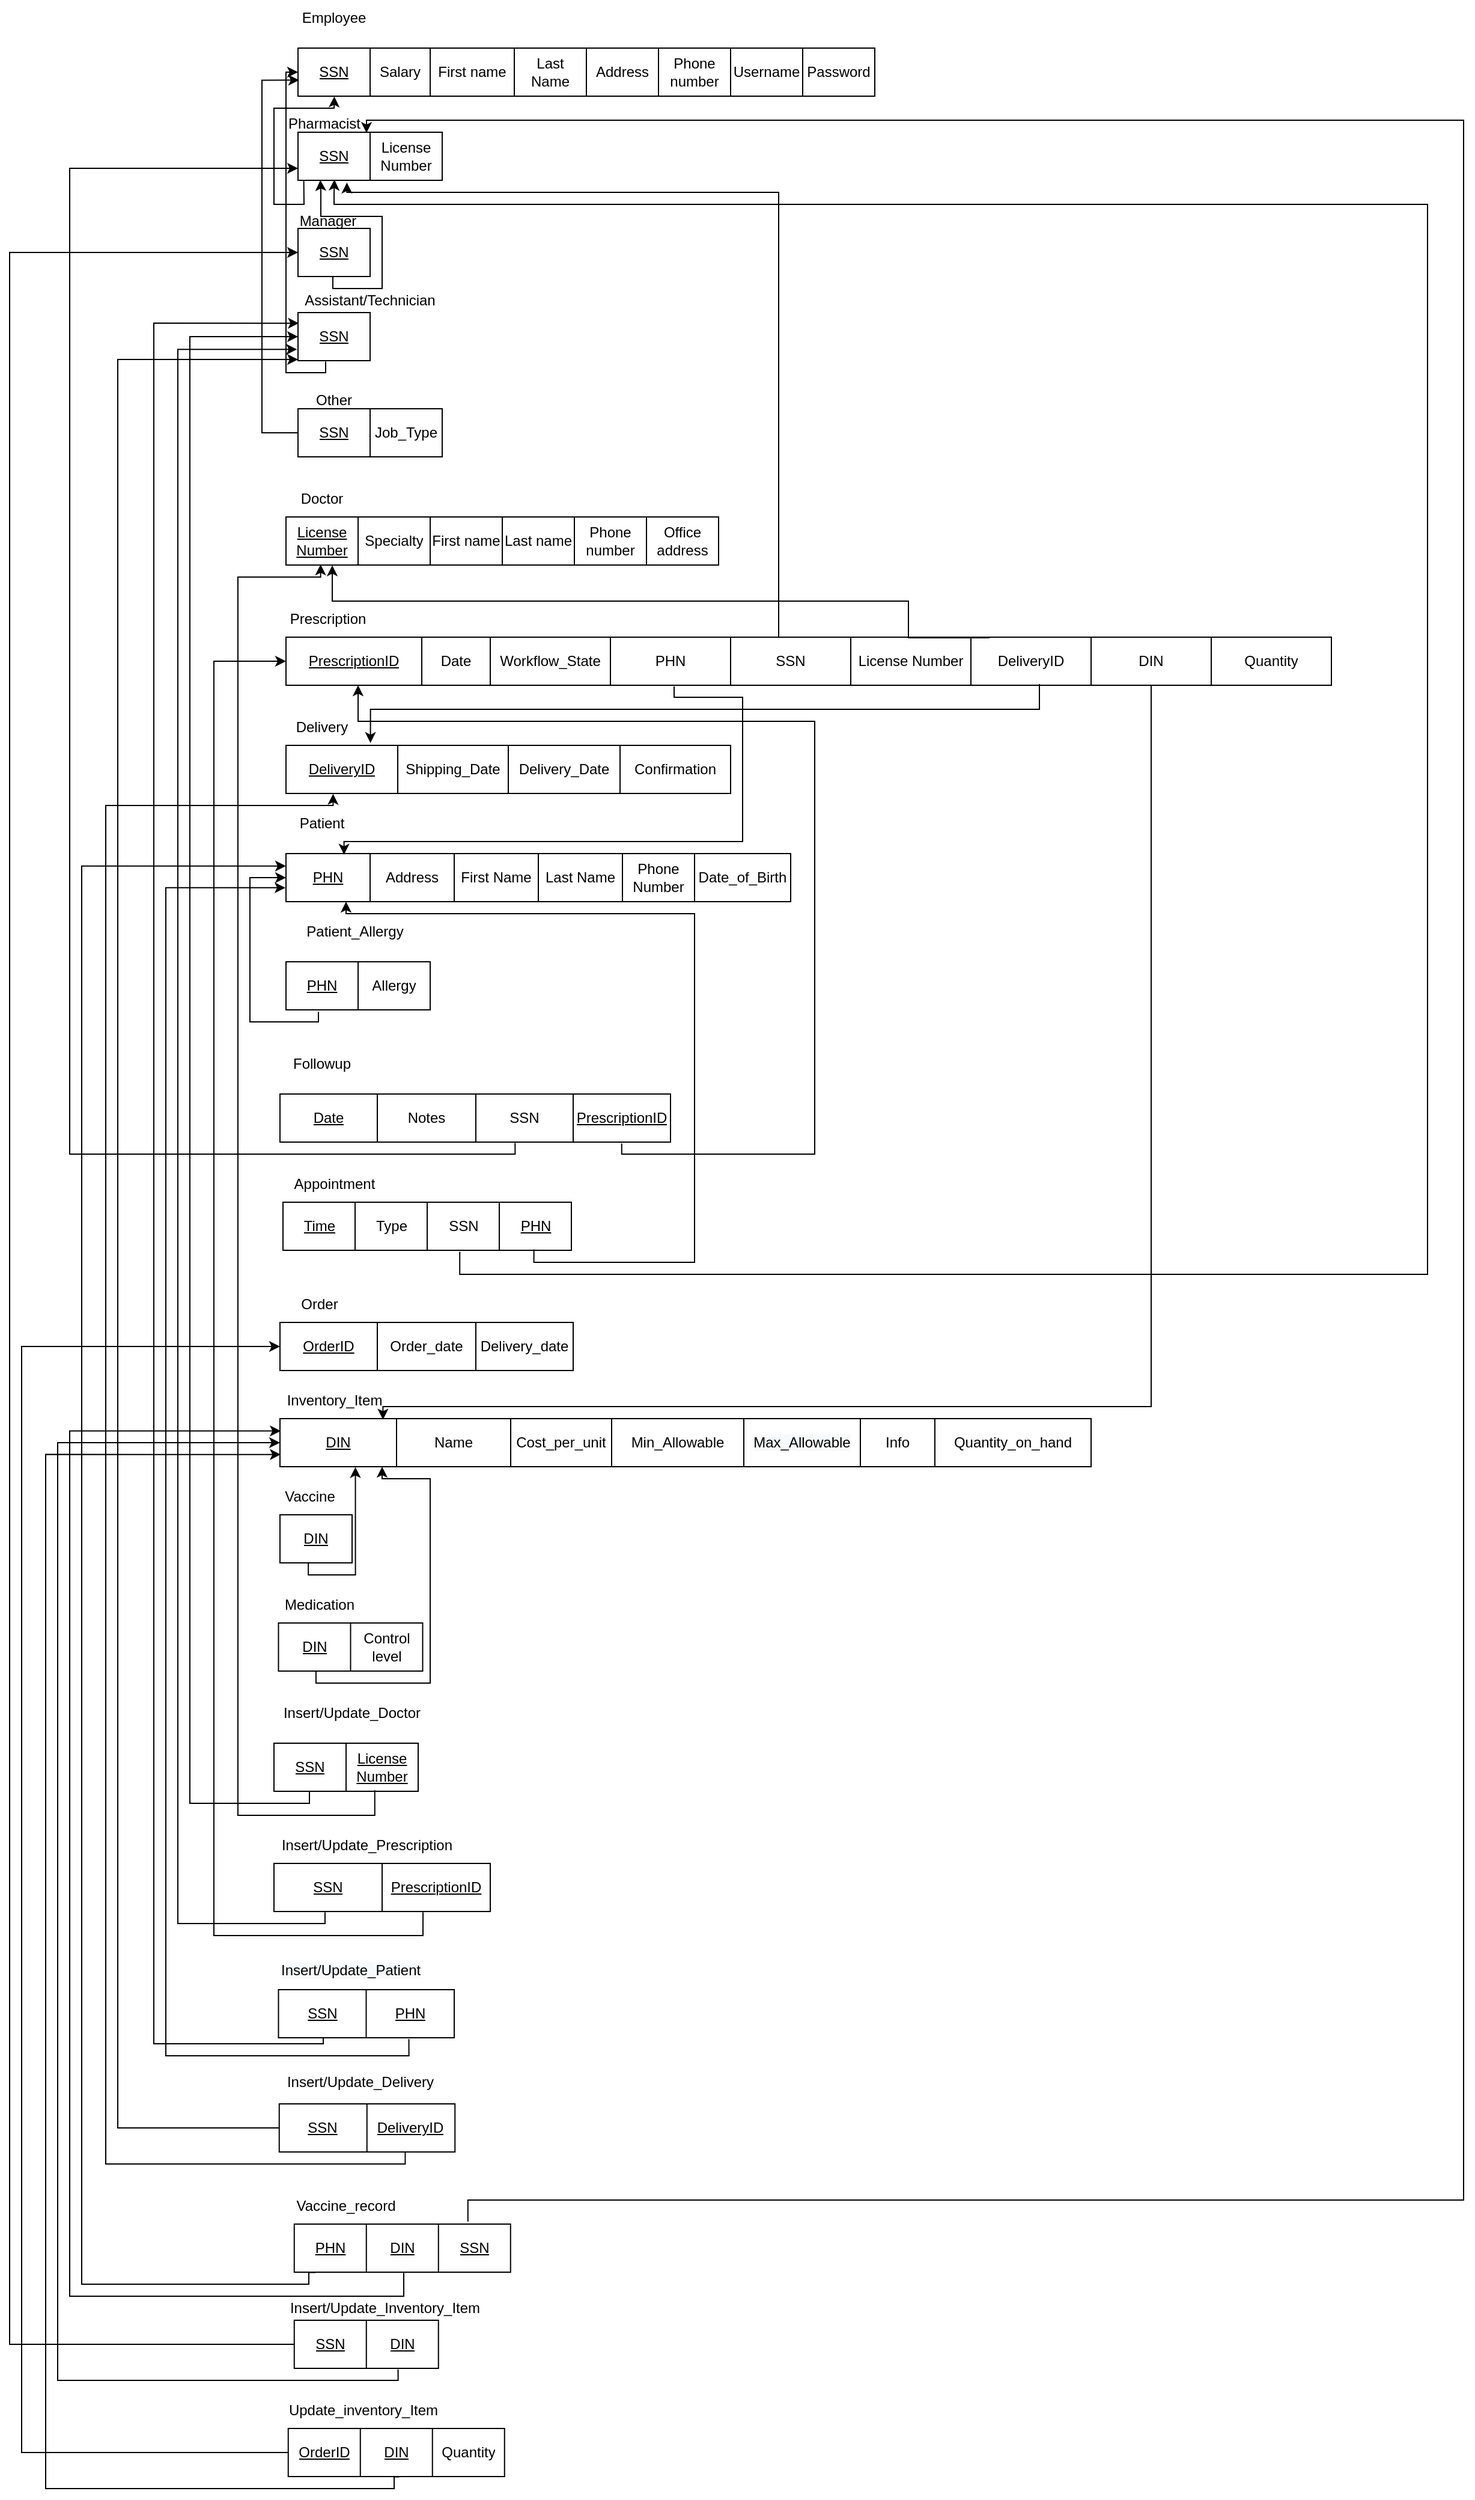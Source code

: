 <mxfile version="20.3.0" type="device"><diagram id="YLzDDNjIjsl5gT0ivMbH" name="Page-1"><mxGraphModel dx="2333" dy="927" grid="1" gridSize="10" guides="1" tooltips="1" connect="1" arrows="1" fold="1" page="1" pageScale="1" pageWidth="850" pageHeight="1100" math="0" shadow="0"><root><mxCell id="0"/><mxCell id="1" parent="0"/><mxCell id="QDIh5Dld5fANRKcolGkv-1" value="" style="shape=table;startSize=0;container=1;collapsible=0;childLayout=tableLayout;" parent="1" vertex="1"><mxGeometry x="20" y="50" width="480" height="40" as="geometry"/></mxCell><mxCell id="QDIh5Dld5fANRKcolGkv-2" value="" style="shape=tableRow;horizontal=0;startSize=0;swimlaneHead=0;swimlaneBody=0;top=0;left=0;bottom=0;right=0;collapsible=0;dropTarget=0;fillColor=none;points=[[0,0.5],[1,0.5]];portConstraint=eastwest;" parent="QDIh5Dld5fANRKcolGkv-1" vertex="1"><mxGeometry width="480" height="40" as="geometry"/></mxCell><mxCell id="QDIh5Dld5fANRKcolGkv-3" value="&lt;u&gt;SSN&lt;/u&gt;" style="shape=partialRectangle;html=1;whiteSpace=wrap;connectable=0;overflow=hidden;fillColor=none;top=0;left=0;bottom=0;right=0;pointerEvents=1;" parent="QDIh5Dld5fANRKcolGkv-2" vertex="1"><mxGeometry width="60" height="40" as="geometry"><mxRectangle width="60" height="40" as="alternateBounds"/></mxGeometry></mxCell><mxCell id="QDIh5Dld5fANRKcolGkv-4" value="Salary" style="shape=partialRectangle;html=1;whiteSpace=wrap;connectable=0;overflow=hidden;fillColor=none;top=0;left=0;bottom=0;right=0;pointerEvents=1;" parent="QDIh5Dld5fANRKcolGkv-2" vertex="1"><mxGeometry x="60" width="50" height="40" as="geometry"><mxRectangle width="50" height="40" as="alternateBounds"/></mxGeometry></mxCell><mxCell id="QDIh5Dld5fANRKcolGkv-5" value="First name" style="shape=partialRectangle;html=1;whiteSpace=wrap;connectable=0;overflow=hidden;fillColor=none;top=0;left=0;bottom=0;right=0;pointerEvents=1;" parent="QDIh5Dld5fANRKcolGkv-2" vertex="1"><mxGeometry x="110" width="70" height="40" as="geometry"><mxRectangle width="70" height="40" as="alternateBounds"/></mxGeometry></mxCell><mxCell id="QDIh5Dld5fANRKcolGkv-8" value="Last Name" style="shape=partialRectangle;html=1;whiteSpace=wrap;connectable=0;overflow=hidden;fillColor=none;top=0;left=0;bottom=0;right=0;pointerEvents=1;" parent="QDIh5Dld5fANRKcolGkv-2" vertex="1"><mxGeometry x="180" width="60" height="40" as="geometry"><mxRectangle width="60" height="40" as="alternateBounds"/></mxGeometry></mxCell><mxCell id="QDIh5Dld5fANRKcolGkv-9" value="Address" style="shape=partialRectangle;html=1;whiteSpace=wrap;connectable=0;overflow=hidden;fillColor=none;top=0;left=0;bottom=0;right=0;pointerEvents=1;" parent="QDIh5Dld5fANRKcolGkv-2" vertex="1"><mxGeometry x="240" width="60" height="40" as="geometry"><mxRectangle width="60" height="40" as="alternateBounds"/></mxGeometry></mxCell><mxCell id="QDIh5Dld5fANRKcolGkv-10" value="Phone number" style="shape=partialRectangle;html=1;whiteSpace=wrap;connectable=0;overflow=hidden;fillColor=none;top=0;left=0;bottom=0;right=0;pointerEvents=1;" parent="QDIh5Dld5fANRKcolGkv-2" vertex="1"><mxGeometry x="300" width="60" height="40" as="geometry"><mxRectangle width="60" height="40" as="alternateBounds"/></mxGeometry></mxCell><mxCell id="QDIh5Dld5fANRKcolGkv-11" value="Username" style="shape=partialRectangle;html=1;whiteSpace=wrap;connectable=0;overflow=hidden;fillColor=none;top=0;left=0;bottom=0;right=0;pointerEvents=1;" parent="QDIh5Dld5fANRKcolGkv-2" vertex="1"><mxGeometry x="360" width="60" height="40" as="geometry"><mxRectangle width="60" height="40" as="alternateBounds"/></mxGeometry></mxCell><mxCell id="QDIh5Dld5fANRKcolGkv-12" value="Password" style="shape=partialRectangle;html=1;whiteSpace=wrap;connectable=0;overflow=hidden;fillColor=none;top=0;left=0;bottom=0;right=0;pointerEvents=1;" parent="QDIh5Dld5fANRKcolGkv-2" vertex="1"><mxGeometry x="420" width="60" height="40" as="geometry"><mxRectangle width="60" height="40" as="alternateBounds"/></mxGeometry></mxCell><mxCell id="QDIh5Dld5fANRKcolGkv-6" value="Employee" style="text;html=1;strokeColor=none;fillColor=none;align=center;verticalAlign=middle;whiteSpace=wrap;rounded=0;" parent="1" vertex="1"><mxGeometry x="20" y="10" width="60" height="30" as="geometry"/></mxCell><mxCell id="QDIh5Dld5fANRKcolGkv-7" value="Pharmacist" style="text;html=1;strokeColor=none;fillColor=none;align=center;verticalAlign=middle;whiteSpace=wrap;rounded=0;" parent="1" vertex="1"><mxGeometry x="11.88" y="108" width="60" height="10" as="geometry"/></mxCell><mxCell id="QDIh5Dld5fANRKcolGkv-13" value="Manager" style="text;html=1;strokeColor=none;fillColor=none;align=center;verticalAlign=middle;whiteSpace=wrap;rounded=0;" parent="1" vertex="1"><mxGeometry x="15" y="190" width="60" height="8" as="geometry"/></mxCell><mxCell id="QDIh5Dld5fANRKcolGkv-14" value="Assistant/Technician" style="text;html=1;strokeColor=none;fillColor=none;align=center;verticalAlign=middle;whiteSpace=wrap;rounded=0;" parent="1" vertex="1"><mxGeometry x="20" y="250" width="120" height="20" as="geometry"/></mxCell><mxCell id="QDIh5Dld5fANRKcolGkv-15" value="Other" style="text;html=1;strokeColor=none;fillColor=none;align=center;verticalAlign=middle;whiteSpace=wrap;rounded=0;" parent="1" vertex="1"><mxGeometry x="20" y="336" width="60" height="14" as="geometry"/></mxCell><mxCell id="QDIh5Dld5fANRKcolGkv-16" value="" style="shape=table;startSize=0;container=1;collapsible=0;childLayout=tableLayout;" parent="1" vertex="1"><mxGeometry x="20" y="120" width="120" height="40" as="geometry"/></mxCell><mxCell id="QDIh5Dld5fANRKcolGkv-17" value="" style="shape=tableRow;horizontal=0;startSize=0;swimlaneHead=0;swimlaneBody=0;top=0;left=0;bottom=0;right=0;collapsible=0;dropTarget=0;fillColor=none;points=[[0,0.5],[1,0.5]];portConstraint=eastwest;" parent="QDIh5Dld5fANRKcolGkv-16" vertex="1"><mxGeometry width="120" height="40" as="geometry"/></mxCell><mxCell id="QDIh5Dld5fANRKcolGkv-18" value="&lt;u&gt;SSN&lt;/u&gt;" style="shape=partialRectangle;html=1;whiteSpace=wrap;connectable=0;overflow=hidden;fillColor=none;top=0;left=0;bottom=0;right=0;pointerEvents=1;" parent="QDIh5Dld5fANRKcolGkv-17" vertex="1"><mxGeometry width="60" height="40" as="geometry"><mxRectangle width="60" height="40" as="alternateBounds"/></mxGeometry></mxCell><mxCell id="QDIh5Dld5fANRKcolGkv-19" value="License Number" style="shape=partialRectangle;html=1;whiteSpace=wrap;connectable=0;overflow=hidden;fillColor=none;top=0;left=0;bottom=0;right=0;pointerEvents=1;" parent="QDIh5Dld5fANRKcolGkv-17" vertex="1"><mxGeometry x="60" width="60" height="40" as="geometry"><mxRectangle width="60" height="40" as="alternateBounds"/></mxGeometry></mxCell><mxCell id="QDIh5Dld5fANRKcolGkv-21" value="" style="shape=table;startSize=0;container=1;collapsible=0;childLayout=tableLayout;" parent="1" vertex="1"><mxGeometry x="20" y="200" width="60" height="40" as="geometry"/></mxCell><mxCell id="QDIh5Dld5fANRKcolGkv-22" value="" style="shape=tableRow;horizontal=0;startSize=0;swimlaneHead=0;swimlaneBody=0;top=0;left=0;bottom=0;right=0;collapsible=0;dropTarget=0;fillColor=none;points=[[0,0.5],[1,0.5]];portConstraint=eastwest;" parent="QDIh5Dld5fANRKcolGkv-21" vertex="1"><mxGeometry width="60" height="40" as="geometry"/></mxCell><mxCell id="QDIh5Dld5fANRKcolGkv-23" value="&lt;u&gt;SSN&lt;/u&gt;" style="shape=partialRectangle;html=1;whiteSpace=wrap;connectable=0;overflow=hidden;fillColor=none;top=0;left=0;bottom=0;right=0;pointerEvents=1;" parent="QDIh5Dld5fANRKcolGkv-22" vertex="1"><mxGeometry width="60" height="40" as="geometry"><mxRectangle width="60" height="40" as="alternateBounds"/></mxGeometry></mxCell><mxCell id="QDIh5Dld5fANRKcolGkv-26" value="" style="shape=table;startSize=0;container=1;collapsible=0;childLayout=tableLayout;" parent="1" vertex="1"><mxGeometry x="20" y="270" width="60" height="40" as="geometry"/></mxCell><mxCell id="QDIh5Dld5fANRKcolGkv-27" value="" style="shape=tableRow;horizontal=0;startSize=0;swimlaneHead=0;swimlaneBody=0;top=0;left=0;bottom=0;right=0;collapsible=0;dropTarget=0;fillColor=none;points=[[0,0.5],[1,0.5]];portConstraint=eastwest;" parent="QDIh5Dld5fANRKcolGkv-26" vertex="1"><mxGeometry width="60" height="40" as="geometry"/></mxCell><mxCell id="QDIh5Dld5fANRKcolGkv-28" value="&lt;u&gt;SSN&lt;/u&gt;" style="shape=partialRectangle;html=1;whiteSpace=wrap;connectable=0;overflow=hidden;fillColor=none;top=0;left=0;bottom=0;right=0;pointerEvents=1;" parent="QDIh5Dld5fANRKcolGkv-27" vertex="1"><mxGeometry width="60" height="40" as="geometry"><mxRectangle width="60" height="40" as="alternateBounds"/></mxGeometry></mxCell><mxCell id="QDIh5Dld5fANRKcolGkv-31" value="" style="shape=table;startSize=0;container=1;collapsible=0;childLayout=tableLayout;" parent="1" vertex="1"><mxGeometry x="20" y="350" width="120" height="40" as="geometry"/></mxCell><mxCell id="QDIh5Dld5fANRKcolGkv-32" value="" style="shape=tableRow;horizontal=0;startSize=0;swimlaneHead=0;swimlaneBody=0;top=0;left=0;bottom=0;right=0;collapsible=0;dropTarget=0;fillColor=none;points=[[0,0.5],[1,0.5]];portConstraint=eastwest;" parent="QDIh5Dld5fANRKcolGkv-31" vertex="1"><mxGeometry width="120" height="40" as="geometry"/></mxCell><mxCell id="QDIh5Dld5fANRKcolGkv-34" value="&lt;u&gt;SSN&lt;/u&gt;" style="shape=partialRectangle;html=1;whiteSpace=wrap;connectable=0;overflow=hidden;fillColor=none;top=0;left=0;bottom=0;right=0;pointerEvents=1;" parent="QDIh5Dld5fANRKcolGkv-32" vertex="1"><mxGeometry width="60" height="40" as="geometry"><mxRectangle width="60" height="40" as="alternateBounds"/></mxGeometry></mxCell><mxCell id="QDIh5Dld5fANRKcolGkv-33" value="Job_Type" style="shape=partialRectangle;html=1;whiteSpace=wrap;connectable=0;overflow=hidden;fillColor=none;top=0;left=0;bottom=0;right=0;pointerEvents=1;" parent="QDIh5Dld5fANRKcolGkv-32" vertex="1"><mxGeometry x="60" width="60" height="40" as="geometry"><mxRectangle width="60" height="40" as="alternateBounds"/></mxGeometry></mxCell><mxCell id="QDIh5Dld5fANRKcolGkv-37" value="" style="endArrow=classic;html=1;rounded=0;exitX=0.04;exitY=0.999;exitDx=0;exitDy=0;exitPerimeter=0;entryX=0.063;entryY=1.005;entryDx=0;entryDy=0;entryPerimeter=0;" parent="1" source="QDIh5Dld5fANRKcolGkv-17" target="QDIh5Dld5fANRKcolGkv-2" edge="1"><mxGeometry width="50" height="50" relative="1" as="geometry"><mxPoint x="180" y="190" as="sourcePoint"/><mxPoint x="230" y="140" as="targetPoint"/><Array as="points"><mxPoint x="25" y="180"/><mxPoint y="180"/><mxPoint y="100"/><mxPoint x="50" y="100"/></Array></mxGeometry></mxCell><mxCell id="QDIh5Dld5fANRKcolGkv-38" value="" style="edgeStyle=segmentEdgeStyle;endArrow=classic;html=1;rounded=0;exitX=0.483;exitY=1;exitDx=0;exitDy=0;exitPerimeter=0;entryX=0.155;entryY=0.994;entryDx=0;entryDy=0;entryPerimeter=0;" parent="1" source="QDIh5Dld5fANRKcolGkv-22" target="QDIh5Dld5fANRKcolGkv-17" edge="1"><mxGeometry width="50" height="50" relative="1" as="geometry"><mxPoint x="300" y="230" as="sourcePoint"/><mxPoint x="40" y="170" as="targetPoint"/><Array as="points"><mxPoint x="49" y="250"/><mxPoint x="90" y="250"/><mxPoint x="90" y="190"/><mxPoint x="39" y="190"/><mxPoint x="39" y="170"/><mxPoint x="39" y="170"/></Array></mxGeometry></mxCell><mxCell id="QDIh5Dld5fANRKcolGkv-39" value="" style="edgeStyle=segmentEdgeStyle;endArrow=classic;html=1;rounded=0;exitX=0.383;exitY=1.019;exitDx=0;exitDy=0;exitPerimeter=0;entryX=0;entryY=0.5;entryDx=0;entryDy=0;" parent="1" source="QDIh5Dld5fANRKcolGkv-27" target="QDIh5Dld5fANRKcolGkv-2" edge="1"><mxGeometry width="50" height="50" relative="1" as="geometry"><mxPoint x="200" y="290" as="sourcePoint"/><mxPoint x="50" y="90" as="targetPoint"/><Array as="points"><mxPoint x="43" y="320"/><mxPoint x="10" y="320"/><mxPoint x="10" y="70"/></Array></mxGeometry></mxCell><mxCell id="QDIh5Dld5fANRKcolGkv-40" value="" style="edgeStyle=segmentEdgeStyle;endArrow=classic;html=1;rounded=0;entryX=0.002;entryY=0.667;entryDx=0;entryDy=0;entryPerimeter=0;" parent="1" source="QDIh5Dld5fANRKcolGkv-32" target="QDIh5Dld5fANRKcolGkv-2" edge="1"><mxGeometry width="50" height="50" relative="1" as="geometry"><mxPoint x="200" y="320" as="sourcePoint"/><mxPoint x="-30" y="140" as="targetPoint"/><Array as="points"><mxPoint x="-10" y="370"/><mxPoint x="-10" y="77"/></Array></mxGeometry></mxCell><mxCell id="QDIh5Dld5fANRKcolGkv-41" value="Doctor" style="text;html=1;strokeColor=none;fillColor=none;align=center;verticalAlign=middle;whiteSpace=wrap;rounded=0;" parent="1" vertex="1"><mxGeometry x="10" y="410" width="60" height="30" as="geometry"/></mxCell><mxCell id="QDIh5Dld5fANRKcolGkv-43" value="" style="shape=table;startSize=0;container=1;collapsible=0;childLayout=tableLayout;" parent="1" vertex="1"><mxGeometry x="10" y="440" width="360" height="40" as="geometry"/></mxCell><mxCell id="QDIh5Dld5fANRKcolGkv-44" value="" style="shape=tableRow;horizontal=0;startSize=0;swimlaneHead=0;swimlaneBody=0;top=0;left=0;bottom=0;right=0;collapsible=0;dropTarget=0;fillColor=none;points=[[0,0.5],[1,0.5]];portConstraint=eastwest;" parent="QDIh5Dld5fANRKcolGkv-43" vertex="1"><mxGeometry width="360" height="40" as="geometry"/></mxCell><mxCell id="QDIh5Dld5fANRKcolGkv-45" value="&lt;u&gt;License Number&lt;/u&gt;" style="shape=partialRectangle;html=1;whiteSpace=wrap;connectable=0;overflow=hidden;fillColor=none;top=0;left=0;bottom=0;right=0;pointerEvents=1;" parent="QDIh5Dld5fANRKcolGkv-44" vertex="1"><mxGeometry width="60" height="40" as="geometry"><mxRectangle width="60" height="40" as="alternateBounds"/></mxGeometry></mxCell><mxCell id="QDIh5Dld5fANRKcolGkv-46" value="Specialty" style="shape=partialRectangle;html=1;whiteSpace=wrap;connectable=0;overflow=hidden;fillColor=none;top=0;left=0;bottom=0;right=0;pointerEvents=1;" parent="QDIh5Dld5fANRKcolGkv-44" vertex="1"><mxGeometry x="60" width="60" height="40" as="geometry"><mxRectangle width="60" height="40" as="alternateBounds"/></mxGeometry></mxCell><mxCell id="QDIh5Dld5fANRKcolGkv-47" value="First name" style="shape=partialRectangle;html=1;whiteSpace=wrap;connectable=0;overflow=hidden;fillColor=none;top=0;left=0;bottom=0;right=0;pointerEvents=1;" parent="QDIh5Dld5fANRKcolGkv-44" vertex="1"><mxGeometry x="120" width="60" height="40" as="geometry"><mxRectangle width="60" height="40" as="alternateBounds"/></mxGeometry></mxCell><mxCell id="QDIh5Dld5fANRKcolGkv-48" value="Last name" style="shape=partialRectangle;html=1;whiteSpace=wrap;connectable=0;overflow=hidden;fillColor=none;top=0;left=0;bottom=0;right=0;pointerEvents=1;" parent="QDIh5Dld5fANRKcolGkv-44" vertex="1"><mxGeometry x="180" width="60" height="40" as="geometry"><mxRectangle width="60" height="40" as="alternateBounds"/></mxGeometry></mxCell><mxCell id="QDIh5Dld5fANRKcolGkv-49" value="Phone number" style="shape=partialRectangle;html=1;whiteSpace=wrap;connectable=0;overflow=hidden;fillColor=none;top=0;left=0;bottom=0;right=0;pointerEvents=1;" parent="QDIh5Dld5fANRKcolGkv-44" vertex="1"><mxGeometry x="240" width="60" height="40" as="geometry"><mxRectangle width="60" height="40" as="alternateBounds"/></mxGeometry></mxCell><mxCell id="QDIh5Dld5fANRKcolGkv-50" value="Office address" style="shape=partialRectangle;html=1;whiteSpace=wrap;connectable=0;overflow=hidden;fillColor=none;top=0;left=0;bottom=0;right=0;pointerEvents=1;" parent="QDIh5Dld5fANRKcolGkv-44" vertex="1"><mxGeometry x="300" width="60" height="40" as="geometry"><mxRectangle width="60" height="40" as="alternateBounds"/></mxGeometry></mxCell><mxCell id="QDIh5Dld5fANRKcolGkv-51" value="Prescription" style="text;html=1;strokeColor=none;fillColor=none;align=center;verticalAlign=middle;whiteSpace=wrap;rounded=0;" parent="1" vertex="1"><mxGeometry x="10" y="510" width="70" height="30" as="geometry"/></mxCell><mxCell id="QDIh5Dld5fANRKcolGkv-52" value="" style="shape=table;startSize=0;container=1;collapsible=0;childLayout=tableLayout;" parent="1" vertex="1"><mxGeometry x="10" y="540" width="870" height="40" as="geometry"/></mxCell><mxCell id="QDIh5Dld5fANRKcolGkv-53" value="" style="shape=tableRow;horizontal=0;startSize=0;swimlaneHead=0;swimlaneBody=0;top=0;left=0;bottom=0;right=0;collapsible=0;dropTarget=0;fillColor=none;points=[[0,0.5],[1,0.5]];portConstraint=eastwest;" parent="QDIh5Dld5fANRKcolGkv-52" vertex="1"><mxGeometry width="870" height="40" as="geometry"/></mxCell><mxCell id="QDIh5Dld5fANRKcolGkv-54" value="&lt;u&gt;PrescriptionID&lt;/u&gt;" style="shape=partialRectangle;html=1;whiteSpace=wrap;connectable=0;overflow=hidden;fillColor=none;top=0;left=0;bottom=0;right=0;pointerEvents=1;" parent="QDIh5Dld5fANRKcolGkv-53" vertex="1"><mxGeometry width="113" height="40" as="geometry"><mxRectangle width="113" height="40" as="alternateBounds"/></mxGeometry></mxCell><mxCell id="QDIh5Dld5fANRKcolGkv-55" value="Date" style="shape=partialRectangle;html=1;whiteSpace=wrap;connectable=0;overflow=hidden;fillColor=none;top=0;left=0;bottom=0;right=0;pointerEvents=1;" parent="QDIh5Dld5fANRKcolGkv-53" vertex="1"><mxGeometry x="113" width="57" height="40" as="geometry"><mxRectangle width="57" height="40" as="alternateBounds"/></mxGeometry></mxCell><mxCell id="QDIh5Dld5fANRKcolGkv-56" value="Workflow_State" style="shape=partialRectangle;html=1;whiteSpace=wrap;connectable=0;overflow=hidden;fillColor=none;top=0;left=0;bottom=0;right=0;pointerEvents=1;" parent="QDIh5Dld5fANRKcolGkv-53" vertex="1"><mxGeometry x="170" width="100" height="40" as="geometry"><mxRectangle width="100" height="40" as="alternateBounds"/></mxGeometry></mxCell><mxCell id="QDIh5Dld5fANRKcolGkv-187" value="PHN" style="shape=partialRectangle;html=1;whiteSpace=wrap;connectable=0;overflow=hidden;fillColor=none;top=0;left=0;bottom=0;right=0;pointerEvents=1;" parent="QDIh5Dld5fANRKcolGkv-53" vertex="1"><mxGeometry x="270" width="100" height="40" as="geometry"><mxRectangle width="100" height="40" as="alternateBounds"/></mxGeometry></mxCell><mxCell id="QDIh5Dld5fANRKcolGkv-186" value="SSN" style="shape=partialRectangle;html=1;whiteSpace=wrap;connectable=0;overflow=hidden;fillColor=none;top=0;left=0;bottom=0;right=0;pointerEvents=1;" parent="QDIh5Dld5fANRKcolGkv-53" vertex="1"><mxGeometry x="370" width="100" height="40" as="geometry"><mxRectangle width="100" height="40" as="alternateBounds"/></mxGeometry></mxCell><mxCell id="QDIh5Dld5fANRKcolGkv-185" value="License Number" style="shape=partialRectangle;html=1;whiteSpace=wrap;connectable=0;overflow=hidden;fillColor=none;top=0;left=0;bottom=0;right=0;pointerEvents=1;" parent="QDIh5Dld5fANRKcolGkv-53" vertex="1"><mxGeometry x="470" width="100" height="40" as="geometry"><mxRectangle width="100" height="40" as="alternateBounds"/></mxGeometry></mxCell><mxCell id="QDIh5Dld5fANRKcolGkv-190" value="DeliveryID" style="shape=partialRectangle;html=1;whiteSpace=wrap;connectable=0;overflow=hidden;fillColor=none;top=0;left=0;bottom=0;right=0;pointerEvents=1;" parent="QDIh5Dld5fANRKcolGkv-53" vertex="1"><mxGeometry x="570" width="100" height="40" as="geometry"><mxRectangle width="100" height="40" as="alternateBounds"/></mxGeometry></mxCell><mxCell id="QDIh5Dld5fANRKcolGkv-191" value="DIN" style="shape=partialRectangle;html=1;whiteSpace=wrap;connectable=0;overflow=hidden;fillColor=none;top=0;left=0;bottom=0;right=0;pointerEvents=1;" parent="QDIh5Dld5fANRKcolGkv-53" vertex="1"><mxGeometry x="670" width="100" height="40" as="geometry"><mxRectangle width="100" height="40" as="alternateBounds"/></mxGeometry></mxCell><mxCell id="QDIh5Dld5fANRKcolGkv-197" value="Quantity" style="shape=partialRectangle;html=1;whiteSpace=wrap;connectable=0;overflow=hidden;fillColor=none;top=0;left=0;bottom=0;right=0;pointerEvents=1;" parent="QDIh5Dld5fANRKcolGkv-53" vertex="1"><mxGeometry x="770" width="100" height="40" as="geometry"><mxRectangle width="100" height="40" as="alternateBounds"/></mxGeometry></mxCell><mxCell id="QDIh5Dld5fANRKcolGkv-59" value="&lt;font color=&quot;#000000&quot;&gt;Delivery&lt;/font&gt;" style="text;html=1;strokeColor=none;fillColor=none;align=center;verticalAlign=middle;whiteSpace=wrap;rounded=0;fontColor=#FF1F17;" parent="1" vertex="1"><mxGeometry x="10" y="600" width="60" height="30" as="geometry"/></mxCell><mxCell id="QDIh5Dld5fANRKcolGkv-60" value="" style="shape=table;startSize=0;container=1;collapsible=0;childLayout=tableLayout;fontColor=#000000;" parent="1" vertex="1"><mxGeometry x="10" y="630" width="370" height="40" as="geometry"/></mxCell><mxCell id="QDIh5Dld5fANRKcolGkv-61" value="" style="shape=tableRow;horizontal=0;startSize=0;swimlaneHead=0;swimlaneBody=0;top=0;left=0;bottom=0;right=0;collapsible=0;dropTarget=0;fillColor=none;points=[[0,0.5],[1,0.5]];portConstraint=eastwest;fontColor=#000000;" parent="QDIh5Dld5fANRKcolGkv-60" vertex="1"><mxGeometry width="370" height="40" as="geometry"/></mxCell><mxCell id="QDIh5Dld5fANRKcolGkv-62" value="&lt;u&gt;DeliveryID&lt;/u&gt;" style="shape=partialRectangle;html=1;whiteSpace=wrap;connectable=0;overflow=hidden;fillColor=none;top=0;left=0;bottom=0;right=0;pointerEvents=1;fontColor=#000000;" parent="QDIh5Dld5fANRKcolGkv-61" vertex="1"><mxGeometry width="93" height="40" as="geometry"><mxRectangle width="93" height="40" as="alternateBounds"/></mxGeometry></mxCell><mxCell id="QDIh5Dld5fANRKcolGkv-63" value="Shipping_Date" style="shape=partialRectangle;html=1;whiteSpace=wrap;connectable=0;overflow=hidden;fillColor=none;top=0;left=0;bottom=0;right=0;pointerEvents=1;fontColor=#000000;" parent="QDIh5Dld5fANRKcolGkv-61" vertex="1"><mxGeometry x="93" width="92" height="40" as="geometry"><mxRectangle width="92" height="40" as="alternateBounds"/></mxGeometry></mxCell><mxCell id="QDIh5Dld5fANRKcolGkv-64" value="Delivery_Date" style="shape=partialRectangle;html=1;whiteSpace=wrap;connectable=0;overflow=hidden;fillColor=none;top=0;left=0;bottom=0;right=0;pointerEvents=1;fontColor=#000000;" parent="QDIh5Dld5fANRKcolGkv-61" vertex="1"><mxGeometry x="185" width="93" height="40" as="geometry"><mxRectangle width="93" height="40" as="alternateBounds"/></mxGeometry></mxCell><mxCell id="QDIh5Dld5fANRKcolGkv-65" value="Confirmation" style="shape=partialRectangle;html=1;whiteSpace=wrap;connectable=0;overflow=hidden;fillColor=none;top=0;left=0;bottom=0;right=0;pointerEvents=1;fontColor=#000000;" parent="QDIh5Dld5fANRKcolGkv-61" vertex="1"><mxGeometry x="278" width="92" height="40" as="geometry"><mxRectangle width="92" height="40" as="alternateBounds"/></mxGeometry></mxCell><mxCell id="QDIh5Dld5fANRKcolGkv-66" value="Patient" style="text;html=1;strokeColor=none;fillColor=none;align=center;verticalAlign=middle;whiteSpace=wrap;rounded=0;fontColor=#000000;" parent="1" vertex="1"><mxGeometry x="10" y="680" width="60" height="30" as="geometry"/></mxCell><mxCell id="QDIh5Dld5fANRKcolGkv-67" value="" style="shape=table;startSize=0;container=1;collapsible=0;childLayout=tableLayout;fontColor=#000000;" parent="1" vertex="1"><mxGeometry x="10" y="720" width="420" height="40" as="geometry"/></mxCell><mxCell id="QDIh5Dld5fANRKcolGkv-68" value="" style="shape=tableRow;horizontal=0;startSize=0;swimlaneHead=0;swimlaneBody=0;top=0;left=0;bottom=0;right=0;collapsible=0;dropTarget=0;fillColor=none;points=[[0,0.5],[1,0.5]];portConstraint=eastwest;fontColor=#000000;" parent="QDIh5Dld5fANRKcolGkv-67" vertex="1"><mxGeometry width="420" height="40" as="geometry"/></mxCell><mxCell id="QDIh5Dld5fANRKcolGkv-69" value="&lt;u&gt;PHN&lt;/u&gt;" style="shape=partialRectangle;html=1;whiteSpace=wrap;connectable=0;overflow=hidden;fillColor=none;top=0;left=0;bottom=0;right=0;pointerEvents=1;fontColor=#000000;" parent="QDIh5Dld5fANRKcolGkv-68" vertex="1"><mxGeometry width="70" height="40" as="geometry"><mxRectangle width="70" height="40" as="alternateBounds"/></mxGeometry></mxCell><mxCell id="QDIh5Dld5fANRKcolGkv-70" value="Address" style="shape=partialRectangle;html=1;whiteSpace=wrap;connectable=0;overflow=hidden;fillColor=none;top=0;left=0;bottom=0;right=0;pointerEvents=1;fontColor=#000000;" parent="QDIh5Dld5fANRKcolGkv-68" vertex="1"><mxGeometry x="70" width="70" height="40" as="geometry"><mxRectangle width="70" height="40" as="alternateBounds"/></mxGeometry></mxCell><mxCell id="QDIh5Dld5fANRKcolGkv-71" value="First Name" style="shape=partialRectangle;html=1;whiteSpace=wrap;connectable=0;overflow=hidden;fillColor=none;top=0;left=0;bottom=0;right=0;pointerEvents=1;fontColor=#000000;" parent="QDIh5Dld5fANRKcolGkv-68" vertex="1"><mxGeometry x="140" width="70" height="40" as="geometry"><mxRectangle width="70" height="40" as="alternateBounds"/></mxGeometry></mxCell><mxCell id="QDIh5Dld5fANRKcolGkv-72" value="Last Name" style="shape=partialRectangle;html=1;whiteSpace=wrap;connectable=0;overflow=hidden;fillColor=none;top=0;left=0;bottom=0;right=0;pointerEvents=1;fontColor=#000000;" parent="QDIh5Dld5fANRKcolGkv-68" vertex="1"><mxGeometry x="210" width="70" height="40" as="geometry"><mxRectangle width="70" height="40" as="alternateBounds"/></mxGeometry></mxCell><mxCell id="QDIh5Dld5fANRKcolGkv-73" value="Phone Number" style="shape=partialRectangle;html=1;whiteSpace=wrap;connectable=0;overflow=hidden;fillColor=none;top=0;left=0;bottom=0;right=0;pointerEvents=1;fontColor=#000000;" parent="QDIh5Dld5fANRKcolGkv-68" vertex="1"><mxGeometry x="280" width="60" height="40" as="geometry"><mxRectangle width="60" height="40" as="alternateBounds"/></mxGeometry></mxCell><mxCell id="QDIh5Dld5fANRKcolGkv-74" value="Date_of_Birth" style="shape=partialRectangle;html=1;whiteSpace=wrap;connectable=0;overflow=hidden;fillColor=none;top=0;left=0;bottom=0;right=0;pointerEvents=1;fontColor=#000000;" parent="QDIh5Dld5fANRKcolGkv-68" vertex="1"><mxGeometry x="340" width="80" height="40" as="geometry"><mxRectangle width="80" height="40" as="alternateBounds"/></mxGeometry></mxCell><mxCell id="QDIh5Dld5fANRKcolGkv-77" value="Patient_Allergy" style="text;html=1;strokeColor=none;fillColor=none;align=center;verticalAlign=middle;whiteSpace=wrap;rounded=0;fontColor=#000000;" parent="1" vertex="1"><mxGeometry x="10" y="770" width="115" height="30" as="geometry"/></mxCell><mxCell id="QDIh5Dld5fANRKcolGkv-78" value="" style="shape=table;startSize=0;container=1;collapsible=0;childLayout=tableLayout;fontColor=#000000;" parent="1" vertex="1"><mxGeometry x="10" y="810" width="120" height="40" as="geometry"/></mxCell><mxCell id="QDIh5Dld5fANRKcolGkv-79" value="" style="shape=tableRow;horizontal=0;startSize=0;swimlaneHead=0;swimlaneBody=0;top=0;left=0;bottom=0;right=0;collapsible=0;dropTarget=0;fillColor=none;points=[[0,0.5],[1,0.5]];portConstraint=eastwest;fontColor=#000000;" parent="QDIh5Dld5fANRKcolGkv-78" vertex="1"><mxGeometry width="120" height="40" as="geometry"/></mxCell><mxCell id="QDIh5Dld5fANRKcolGkv-80" value="&lt;u&gt;PHN&lt;/u&gt;" style="shape=partialRectangle;html=1;whiteSpace=wrap;connectable=0;overflow=hidden;fillColor=none;top=0;left=0;bottom=0;right=0;pointerEvents=1;fontColor=#000000;" parent="QDIh5Dld5fANRKcolGkv-79" vertex="1"><mxGeometry width="60" height="40" as="geometry"><mxRectangle width="60" height="40" as="alternateBounds"/></mxGeometry></mxCell><mxCell id="QDIh5Dld5fANRKcolGkv-81" value="Allergy" style="shape=partialRectangle;html=1;whiteSpace=wrap;connectable=0;overflow=hidden;fillColor=none;top=0;left=0;bottom=0;right=0;pointerEvents=1;fontColor=#000000;" parent="QDIh5Dld5fANRKcolGkv-79" vertex="1"><mxGeometry x="60" width="60" height="40" as="geometry"><mxRectangle width="60" height="40" as="alternateBounds"/></mxGeometry></mxCell><mxCell id="QDIh5Dld5fANRKcolGkv-82" value="" style="edgeStyle=segmentEdgeStyle;endArrow=classic;html=1;rounded=0;fontColor=#000000;exitX=0.225;exitY=1.042;exitDx=0;exitDy=0;exitPerimeter=0;entryX=0;entryY=0.5;entryDx=0;entryDy=0;" parent="1" source="QDIh5Dld5fANRKcolGkv-79" target="QDIh5Dld5fANRKcolGkv-68" edge="1"><mxGeometry width="50" height="50" relative="1" as="geometry"><mxPoint x="340" y="670" as="sourcePoint"/><mxPoint x="390" y="620" as="targetPoint"/><Array as="points"><mxPoint x="37" y="860"/><mxPoint x="-20" y="860"/><mxPoint x="-20" y="740"/></Array></mxGeometry></mxCell><mxCell id="QDIh5Dld5fANRKcolGkv-84" value="Appointment" style="text;html=1;strokeColor=none;fillColor=none;align=center;verticalAlign=middle;whiteSpace=wrap;rounded=0;fontColor=#000000;" parent="1" vertex="1"><mxGeometry x="7.5" y="980" width="85" height="30" as="geometry"/></mxCell><mxCell id="QDIh5Dld5fANRKcolGkv-85" value="Followup" style="text;html=1;strokeColor=none;fillColor=none;align=center;verticalAlign=middle;whiteSpace=wrap;rounded=0;fontColor=#000000;" parent="1" vertex="1"><mxGeometry x="10" y="880" width="60" height="30" as="geometry"/></mxCell><mxCell id="QDIh5Dld5fANRKcolGkv-86" value="" style="shape=table;startSize=0;container=1;collapsible=0;childLayout=tableLayout;fontColor=#000000;" parent="1" vertex="1"><mxGeometry x="5" y="920" width="325" height="40" as="geometry"/></mxCell><mxCell id="QDIh5Dld5fANRKcolGkv-87" value="" style="shape=tableRow;horizontal=0;startSize=0;swimlaneHead=0;swimlaneBody=0;top=0;left=0;bottom=0;right=0;collapsible=0;dropTarget=0;fillColor=none;points=[[0,0.5],[1,0.5]];portConstraint=eastwest;fontColor=#000000;" parent="QDIh5Dld5fANRKcolGkv-86" vertex="1"><mxGeometry width="325" height="40" as="geometry"/></mxCell><mxCell id="QDIh5Dld5fANRKcolGkv-88" value="&lt;u&gt;Date&lt;/u&gt;" style="shape=partialRectangle;html=1;whiteSpace=wrap;connectable=0;overflow=hidden;fillColor=none;top=0;left=0;bottom=0;right=0;pointerEvents=1;fontColor=#000000;" parent="QDIh5Dld5fANRKcolGkv-87" vertex="1"><mxGeometry width="81" height="40" as="geometry"><mxRectangle width="81" height="40" as="alternateBounds"/></mxGeometry></mxCell><mxCell id="QDIh5Dld5fANRKcolGkv-89" value="Notes" style="shape=partialRectangle;html=1;whiteSpace=wrap;connectable=0;overflow=hidden;fillColor=none;top=0;left=0;bottom=0;right=0;pointerEvents=1;fontColor=#000000;" parent="QDIh5Dld5fANRKcolGkv-87" vertex="1"><mxGeometry x="81" width="82" height="40" as="geometry"><mxRectangle width="82" height="40" as="alternateBounds"/></mxGeometry></mxCell><mxCell id="QDIh5Dld5fANRKcolGkv-90" value="SSN" style="shape=partialRectangle;html=1;whiteSpace=wrap;connectable=0;overflow=hidden;fillColor=none;top=0;left=0;bottom=0;right=0;pointerEvents=1;fontColor=#000000;" parent="QDIh5Dld5fANRKcolGkv-87" vertex="1"><mxGeometry x="163" width="81" height="40" as="geometry"><mxRectangle width="81" height="40" as="alternateBounds"/></mxGeometry></mxCell><mxCell id="QDIh5Dld5fANRKcolGkv-180" value="&lt;u&gt;PrescriptionID&lt;/u&gt;" style="shape=partialRectangle;html=1;whiteSpace=wrap;connectable=0;overflow=hidden;fillColor=none;top=0;left=0;bottom=0;right=0;pointerEvents=1;fontColor=#000000;" parent="QDIh5Dld5fANRKcolGkv-87" vertex="1"><mxGeometry x="244" width="81" height="40" as="geometry"><mxRectangle width="81" height="40" as="alternateBounds"/></mxGeometry></mxCell><mxCell id="QDIh5Dld5fANRKcolGkv-91" value="" style="shape=table;startSize=0;container=1;collapsible=0;childLayout=tableLayout;fontColor=#000000;" parent="1" vertex="1"><mxGeometry x="7.5" y="1010" width="240" height="40" as="geometry"/></mxCell><mxCell id="QDIh5Dld5fANRKcolGkv-92" value="" style="shape=tableRow;horizontal=0;startSize=0;swimlaneHead=0;swimlaneBody=0;top=0;left=0;bottom=0;right=0;collapsible=0;dropTarget=0;fillColor=none;points=[[0,0.5],[1,0.5]];portConstraint=eastwest;fontColor=#000000;" parent="QDIh5Dld5fANRKcolGkv-91" vertex="1"><mxGeometry width="240" height="40" as="geometry"/></mxCell><mxCell id="QDIh5Dld5fANRKcolGkv-93" value="&lt;u&gt;Time&lt;/u&gt;" style="shape=partialRectangle;html=1;whiteSpace=wrap;connectable=0;overflow=hidden;fillColor=none;top=0;left=0;bottom=0;right=0;pointerEvents=1;fontColor=#000000;" parent="QDIh5Dld5fANRKcolGkv-92" vertex="1"><mxGeometry width="60" height="40" as="geometry"><mxRectangle width="60" height="40" as="alternateBounds"/></mxGeometry></mxCell><mxCell id="QDIh5Dld5fANRKcolGkv-94" value="Type" style="shape=partialRectangle;html=1;whiteSpace=wrap;connectable=0;overflow=hidden;fillColor=none;top=0;left=0;bottom=0;right=0;pointerEvents=1;fontColor=#000000;" parent="QDIh5Dld5fANRKcolGkv-92" vertex="1"><mxGeometry x="60" width="60" height="40" as="geometry"><mxRectangle width="60" height="40" as="alternateBounds"/></mxGeometry></mxCell><mxCell id="QDIh5Dld5fANRKcolGkv-95" value="SSN" style="shape=partialRectangle;html=1;whiteSpace=wrap;connectable=0;overflow=hidden;fillColor=none;top=0;left=0;bottom=0;right=0;pointerEvents=1;fontColor=#000000;" parent="QDIh5Dld5fANRKcolGkv-92" vertex="1"><mxGeometry x="120" width="60" height="40" as="geometry"><mxRectangle width="60" height="40" as="alternateBounds"/></mxGeometry></mxCell><mxCell id="QDIh5Dld5fANRKcolGkv-182" value="&lt;u&gt;PHN&lt;/u&gt;" style="shape=partialRectangle;html=1;whiteSpace=wrap;connectable=0;overflow=hidden;fillColor=none;top=0;left=0;bottom=0;right=0;pointerEvents=1;fontColor=#000000;" parent="QDIh5Dld5fANRKcolGkv-92" vertex="1"><mxGeometry x="180" width="60" height="40" as="geometry"><mxRectangle width="60" height="40" as="alternateBounds"/></mxGeometry></mxCell><mxCell id="QDIh5Dld5fANRKcolGkv-96" value="Order" style="text;html=1;strokeColor=none;fillColor=none;align=center;verticalAlign=middle;whiteSpace=wrap;rounded=0;fontColor=#000000;" parent="1" vertex="1"><mxGeometry x="7.5" y="1080" width="60" height="30" as="geometry"/></mxCell><mxCell id="QDIh5Dld5fANRKcolGkv-97" value="Inventory_Item" style="text;html=1;strokeColor=none;fillColor=none;align=center;verticalAlign=middle;whiteSpace=wrap;rounded=0;fontColor=#000000;" parent="1" vertex="1"><mxGeometry x="3.75" y="1160" width="92.5" height="30" as="geometry"/></mxCell><mxCell id="QDIh5Dld5fANRKcolGkv-98" value="" style="shape=table;startSize=0;container=1;collapsible=0;childLayout=tableLayout;fontColor=#000000;" parent="1" vertex="1"><mxGeometry x="5" y="1110" width="244" height="40" as="geometry"/></mxCell><mxCell id="QDIh5Dld5fANRKcolGkv-99" value="" style="shape=tableRow;horizontal=0;startSize=0;swimlaneHead=0;swimlaneBody=0;top=0;left=0;bottom=0;right=0;collapsible=0;dropTarget=0;fillColor=none;points=[[0,0.5],[1,0.5]];portConstraint=eastwest;fontColor=#000000;" parent="QDIh5Dld5fANRKcolGkv-98" vertex="1"><mxGeometry width="244" height="40" as="geometry"/></mxCell><mxCell id="QDIh5Dld5fANRKcolGkv-100" value="&lt;u&gt;OrderID&lt;/u&gt;" style="shape=partialRectangle;html=1;whiteSpace=wrap;connectable=0;overflow=hidden;fillColor=none;top=0;left=0;bottom=0;right=0;pointerEvents=1;fontColor=#000000;" parent="QDIh5Dld5fANRKcolGkv-99" vertex="1"><mxGeometry width="81" height="40" as="geometry"><mxRectangle width="81" height="40" as="alternateBounds"/></mxGeometry></mxCell><mxCell id="QDIh5Dld5fANRKcolGkv-101" value="Order_date" style="shape=partialRectangle;html=1;whiteSpace=wrap;connectable=0;overflow=hidden;fillColor=none;top=0;left=0;bottom=0;right=0;pointerEvents=1;fontColor=#000000;" parent="QDIh5Dld5fANRKcolGkv-99" vertex="1"><mxGeometry x="81" width="82" height="40" as="geometry"><mxRectangle width="82" height="40" as="alternateBounds"/></mxGeometry></mxCell><mxCell id="QDIh5Dld5fANRKcolGkv-102" value="Delivery_date" style="shape=partialRectangle;html=1;whiteSpace=wrap;connectable=0;overflow=hidden;fillColor=none;top=0;left=0;bottom=0;right=0;pointerEvents=1;fontColor=#000000;" parent="QDIh5Dld5fANRKcolGkv-99" vertex="1"><mxGeometry x="163" width="81" height="40" as="geometry"><mxRectangle width="81" height="40" as="alternateBounds"/></mxGeometry></mxCell><mxCell id="QDIh5Dld5fANRKcolGkv-104" value="" style="shape=table;startSize=0;container=1;collapsible=0;childLayout=tableLayout;fontColor=#000000;" parent="1" vertex="1"><mxGeometry x="5" y="1190" width="675" height="40" as="geometry"/></mxCell><mxCell id="QDIh5Dld5fANRKcolGkv-105" value="" style="shape=tableRow;horizontal=0;startSize=0;swimlaneHead=0;swimlaneBody=0;top=0;left=0;bottom=0;right=0;collapsible=0;dropTarget=0;fillColor=none;points=[[0,0.5],[1,0.5]];portConstraint=eastwest;fontColor=#000000;" parent="QDIh5Dld5fANRKcolGkv-104" vertex="1"><mxGeometry width="675" height="40" as="geometry"/></mxCell><mxCell id="QDIh5Dld5fANRKcolGkv-106" value="&lt;u&gt;DIN&lt;/u&gt;" style="shape=partialRectangle;html=1;whiteSpace=wrap;connectable=0;overflow=hidden;fillColor=none;top=0;left=0;bottom=0;right=0;pointerEvents=1;fontColor=#000000;" parent="QDIh5Dld5fANRKcolGkv-105" vertex="1"><mxGeometry width="97" height="40" as="geometry"><mxRectangle width="97" height="40" as="alternateBounds"/></mxGeometry></mxCell><mxCell id="QDIh5Dld5fANRKcolGkv-107" value="Name" style="shape=partialRectangle;html=1;whiteSpace=wrap;connectable=0;overflow=hidden;fillColor=none;top=0;left=0;bottom=0;right=0;pointerEvents=1;fontColor=#000000;" parent="QDIh5Dld5fANRKcolGkv-105" vertex="1"><mxGeometry x="97" width="95" height="40" as="geometry"><mxRectangle width="95" height="40" as="alternateBounds"/></mxGeometry></mxCell><mxCell id="QDIh5Dld5fANRKcolGkv-108" value="Cost_per_unit" style="shape=partialRectangle;html=1;whiteSpace=wrap;connectable=0;overflow=hidden;fillColor=none;top=0;left=0;bottom=0;right=0;pointerEvents=1;fontColor=#000000;" parent="QDIh5Dld5fANRKcolGkv-105" vertex="1"><mxGeometry x="192" width="84" height="40" as="geometry"><mxRectangle width="84" height="40" as="alternateBounds"/></mxGeometry></mxCell><mxCell id="QDIh5Dld5fANRKcolGkv-109" value="Min_Allowable" style="shape=partialRectangle;html=1;whiteSpace=wrap;connectable=0;overflow=hidden;fillColor=none;top=0;left=0;bottom=0;right=0;pointerEvents=1;fontColor=#000000;" parent="QDIh5Dld5fANRKcolGkv-105" vertex="1"><mxGeometry x="276" width="110" height="40" as="geometry"><mxRectangle width="110" height="40" as="alternateBounds"/></mxGeometry></mxCell><mxCell id="QDIh5Dld5fANRKcolGkv-110" value="&lt;span style=&quot;color: rgb(0, 0, 0); font-family: Helvetica; font-size: 12px; font-style: normal; font-variant-ligatures: normal; font-variant-caps: normal; font-weight: 400; letter-spacing: normal; orphans: 2; text-align: center; text-indent: 0px; text-transform: none; widows: 2; word-spacing: 0px; -webkit-text-stroke-width: 0px; background-color: rgb(248, 249, 250); text-decoration-thickness: initial; text-decoration-style: initial; text-decoration-color: initial; float: none; display: inline !important;&quot;&gt;Max_Allowable&lt;/span&gt;" style="shape=partialRectangle;html=1;whiteSpace=wrap;connectable=0;overflow=hidden;fillColor=none;top=0;left=0;bottom=0;right=0;pointerEvents=1;fontColor=#000000;" parent="QDIh5Dld5fANRKcolGkv-105" vertex="1"><mxGeometry x="386" width="97" height="40" as="geometry"><mxRectangle width="97" height="40" as="alternateBounds"/></mxGeometry></mxCell><mxCell id="QDIh5Dld5fANRKcolGkv-111" value="Info" style="shape=partialRectangle;html=1;whiteSpace=wrap;connectable=0;overflow=hidden;fillColor=none;top=0;left=0;bottom=0;right=0;pointerEvents=1;fontColor=#000000;" parent="QDIh5Dld5fANRKcolGkv-105" vertex="1"><mxGeometry x="483" width="62" height="40" as="geometry"><mxRectangle width="62" height="40" as="alternateBounds"/></mxGeometry></mxCell><mxCell id="QDIh5Dld5fANRKcolGkv-112" value="Quantity_on_hand" style="shape=partialRectangle;html=1;whiteSpace=wrap;connectable=0;overflow=hidden;fillColor=none;top=0;left=0;bottom=0;right=0;pointerEvents=1;fontColor=#000000;" parent="QDIh5Dld5fANRKcolGkv-105" vertex="1"><mxGeometry x="545" width="130" height="40" as="geometry"><mxRectangle width="130" height="40" as="alternateBounds"/></mxGeometry></mxCell><mxCell id="QDIh5Dld5fANRKcolGkv-113" value="Medication" style="text;html=1;strokeColor=none;fillColor=none;align=center;verticalAlign=middle;whiteSpace=wrap;rounded=0;fontColor=#000000;" parent="1" vertex="1"><mxGeometry x="7.5" y="1330" width="60" height="30" as="geometry"/></mxCell><mxCell id="QDIh5Dld5fANRKcolGkv-114" value="Vaccine" style="text;html=1;strokeColor=none;fillColor=none;align=center;verticalAlign=middle;whiteSpace=wrap;rounded=0;fontColor=#000000;" parent="1" vertex="1"><mxGeometry y="1240" width="60" height="30" as="geometry"/></mxCell><mxCell id="QDIh5Dld5fANRKcolGkv-115" value="" style="shape=table;startSize=0;container=1;collapsible=0;childLayout=tableLayout;fontColor=#000000;" parent="1" vertex="1"><mxGeometry x="5" y="1270" width="60" height="40" as="geometry"/></mxCell><mxCell id="QDIh5Dld5fANRKcolGkv-116" value="" style="shape=tableRow;horizontal=0;startSize=0;swimlaneHead=0;swimlaneBody=0;top=0;left=0;bottom=0;right=0;collapsible=0;dropTarget=0;fillColor=none;points=[[0,0.5],[1,0.5]];portConstraint=eastwest;fontColor=#000000;" parent="QDIh5Dld5fANRKcolGkv-115" vertex="1"><mxGeometry width="60" height="40" as="geometry"/></mxCell><mxCell id="QDIh5Dld5fANRKcolGkv-117" value="&lt;u&gt;DIN&lt;/u&gt;" style="shape=partialRectangle;html=1;whiteSpace=wrap;connectable=0;overflow=hidden;fillColor=none;top=0;left=0;bottom=0;right=0;pointerEvents=1;fontColor=#000000;" parent="QDIh5Dld5fANRKcolGkv-116" vertex="1"><mxGeometry width="60" height="40" as="geometry"><mxRectangle width="60" height="40" as="alternateBounds"/></mxGeometry></mxCell><mxCell id="QDIh5Dld5fANRKcolGkv-118" value="" style="shape=table;startSize=0;container=1;collapsible=0;childLayout=tableLayout;fontColor=#000000;" parent="1" vertex="1"><mxGeometry x="3.75" y="1360" width="120" height="40" as="geometry"/></mxCell><mxCell id="QDIh5Dld5fANRKcolGkv-119" value="" style="shape=tableRow;horizontal=0;startSize=0;swimlaneHead=0;swimlaneBody=0;top=0;left=0;bottom=0;right=0;collapsible=0;dropTarget=0;fillColor=none;points=[[0,0.5],[1,0.5]];portConstraint=eastwest;fontColor=#000000;" parent="QDIh5Dld5fANRKcolGkv-118" vertex="1"><mxGeometry width="120" height="40" as="geometry"/></mxCell><mxCell id="QDIh5Dld5fANRKcolGkv-120" value="&lt;u&gt;DIN&lt;/u&gt;" style="shape=partialRectangle;html=1;whiteSpace=wrap;connectable=0;overflow=hidden;fillColor=none;top=0;left=0;bottom=0;right=0;pointerEvents=1;fontColor=#000000;" parent="QDIh5Dld5fANRKcolGkv-119" vertex="1"><mxGeometry width="60" height="40" as="geometry"><mxRectangle width="60" height="40" as="alternateBounds"/></mxGeometry></mxCell><mxCell id="QDIh5Dld5fANRKcolGkv-121" value="Control level" style="shape=partialRectangle;html=1;whiteSpace=wrap;connectable=0;overflow=hidden;fillColor=none;top=0;left=0;bottom=0;right=0;pointerEvents=1;fontColor=#000000;" parent="QDIh5Dld5fANRKcolGkv-119" vertex="1"><mxGeometry x="60" width="60" height="40" as="geometry"><mxRectangle width="60" height="40" as="alternateBounds"/></mxGeometry></mxCell><mxCell id="QDIh5Dld5fANRKcolGkv-122" value="" style="edgeStyle=segmentEdgeStyle;endArrow=classic;html=1;rounded=0;fontColor=#000000;exitX=0.26;exitY=0.999;exitDx=0;exitDy=0;exitPerimeter=0;" parent="1" source="QDIh5Dld5fANRKcolGkv-119" edge="1"><mxGeometry width="50" height="50" relative="1" as="geometry"><mxPoint x="80" y="1440" as="sourcePoint"/><mxPoint x="90" y="1230" as="targetPoint"/><Array as="points"><mxPoint x="35" y="1410"/><mxPoint x="130" y="1410"/><mxPoint x="130" y="1240"/><mxPoint x="90" y="1240"/><mxPoint x="90" y="1231"/></Array></mxGeometry></mxCell><mxCell id="QDIh5Dld5fANRKcolGkv-123" value="" style="edgeStyle=segmentEdgeStyle;endArrow=classic;html=1;rounded=0;fontColor=#000000;exitX=0.393;exitY=0.989;exitDx=0;exitDy=0;exitPerimeter=0;entryX=0.093;entryY=1.008;entryDx=0;entryDy=0;entryPerimeter=0;" parent="1" source="QDIh5Dld5fANRKcolGkv-116" target="QDIh5Dld5fANRKcolGkv-105" edge="1"><mxGeometry width="50" height="50" relative="1" as="geometry"><mxPoint x="30" y="1320" as="sourcePoint"/><mxPoint x="80" y="1270" as="targetPoint"/><Array as="points"><mxPoint x="29" y="1320"/><mxPoint x="68" y="1320"/></Array></mxGeometry></mxCell><mxCell id="QDIh5Dld5fANRKcolGkv-124" value="Insert/Update_Doctor" style="text;html=1;strokeColor=none;fillColor=none;align=center;verticalAlign=middle;whiteSpace=wrap;rounded=0;fontColor=#000000;" parent="1" vertex="1"><mxGeometry y="1420" width="130" height="30" as="geometry"/></mxCell><mxCell id="QDIh5Dld5fANRKcolGkv-125" value="" style="shape=table;startSize=0;container=1;collapsible=0;childLayout=tableLayout;fontColor=#000000;" parent="1" vertex="1"><mxGeometry y="1460" width="120" height="40" as="geometry"/></mxCell><mxCell id="QDIh5Dld5fANRKcolGkv-126" value="" style="shape=tableRow;horizontal=0;startSize=0;swimlaneHead=0;swimlaneBody=0;top=0;left=0;bottom=0;right=0;collapsible=0;dropTarget=0;fillColor=none;points=[[0,0.5],[1,0.5]];portConstraint=eastwest;fontColor=#000000;" parent="QDIh5Dld5fANRKcolGkv-125" vertex="1"><mxGeometry width="120" height="40" as="geometry"/></mxCell><mxCell id="QDIh5Dld5fANRKcolGkv-127" value="&lt;u&gt;SSN&lt;/u&gt;" style="shape=partialRectangle;html=1;whiteSpace=wrap;connectable=0;overflow=hidden;fillColor=none;top=0;left=0;bottom=0;right=0;pointerEvents=1;fontColor=#000000;" parent="QDIh5Dld5fANRKcolGkv-126" vertex="1"><mxGeometry width="60" height="40" as="geometry"><mxRectangle width="60" height="40" as="alternateBounds"/></mxGeometry></mxCell><mxCell id="QDIh5Dld5fANRKcolGkv-128" value="&lt;u&gt;License Number&lt;/u&gt;" style="shape=partialRectangle;html=1;whiteSpace=wrap;connectable=0;overflow=hidden;fillColor=none;top=0;left=0;bottom=0;right=0;pointerEvents=1;fontColor=#000000;" parent="QDIh5Dld5fANRKcolGkv-126" vertex="1"><mxGeometry x="60" width="60" height="40" as="geometry"><mxRectangle width="60" height="40" as="alternateBounds"/></mxGeometry></mxCell><mxCell id="QDIh5Dld5fANRKcolGkv-129" value="" style="edgeStyle=segmentEdgeStyle;endArrow=classic;html=1;rounded=0;fontColor=#000000;exitX=0.699;exitY=0.978;exitDx=0;exitDy=0;exitPerimeter=0;entryX=0.08;entryY=0.987;entryDx=0;entryDy=0;entryPerimeter=0;" parent="1" source="QDIh5Dld5fANRKcolGkv-126" target="QDIh5Dld5fANRKcolGkv-44" edge="1"><mxGeometry width="50" height="50" relative="1" as="geometry"><mxPoint x="130" y="1450" as="sourcePoint"/><mxPoint x="-30" y="670" as="targetPoint"/><Array as="points"><mxPoint x="84" y="1520"/><mxPoint x="-30" y="1520"/><mxPoint x="-30" y="490"/><mxPoint x="39" y="490"/></Array></mxGeometry></mxCell><mxCell id="QDIh5Dld5fANRKcolGkv-130" value="" style="edgeStyle=segmentEdgeStyle;endArrow=classic;html=1;rounded=0;fontColor=#000000;exitX=0.246;exitY=1;exitDx=0;exitDy=0;exitPerimeter=0;entryX=0;entryY=0.5;entryDx=0;entryDy=0;" parent="1" source="QDIh5Dld5fANRKcolGkv-126" target="QDIh5Dld5fANRKcolGkv-27" edge="1"><mxGeometry width="50" height="50" relative="1" as="geometry"><mxPoint x="130" y="1450" as="sourcePoint"/><mxPoint x="-60" y="600" as="targetPoint"/><Array as="points"><mxPoint x="30" y="1510"/><mxPoint x="-70" y="1510"/><mxPoint x="-70" y="290"/></Array></mxGeometry></mxCell><mxCell id="QDIh5Dld5fANRKcolGkv-131" value="Insert/Update_Prescription" style="text;html=1;strokeColor=none;fillColor=none;align=center;verticalAlign=middle;whiteSpace=wrap;rounded=0;fontColor=#000000;" parent="1" vertex="1"><mxGeometry x="5" y="1530" width="145" height="30" as="geometry"/></mxCell><mxCell id="QDIh5Dld5fANRKcolGkv-132" value="" style="shape=table;startSize=0;container=1;collapsible=0;childLayout=tableLayout;fontColor=#000000;" parent="1" vertex="1"><mxGeometry y="1560" width="180" height="40" as="geometry"/></mxCell><mxCell id="QDIh5Dld5fANRKcolGkv-133" value="" style="shape=tableRow;horizontal=0;startSize=0;swimlaneHead=0;swimlaneBody=0;top=0;left=0;bottom=0;right=0;collapsible=0;dropTarget=0;fillColor=none;points=[[0,0.5],[1,0.5]];portConstraint=eastwest;fontColor=#000000;" parent="QDIh5Dld5fANRKcolGkv-132" vertex="1"><mxGeometry width="180" height="40" as="geometry"/></mxCell><mxCell id="QDIh5Dld5fANRKcolGkv-134" value="&lt;u&gt;SSN&lt;/u&gt;" style="shape=partialRectangle;html=1;whiteSpace=wrap;connectable=0;overflow=hidden;fillColor=none;top=0;left=0;bottom=0;right=0;pointerEvents=1;fontColor=#000000;" parent="QDIh5Dld5fANRKcolGkv-133" vertex="1"><mxGeometry width="90" height="40" as="geometry"><mxRectangle width="90" height="40" as="alternateBounds"/></mxGeometry></mxCell><mxCell id="QDIh5Dld5fANRKcolGkv-135" value="&lt;u&gt;PrescriptionID&lt;/u&gt;" style="shape=partialRectangle;html=1;whiteSpace=wrap;connectable=0;overflow=hidden;fillColor=none;top=0;left=0;bottom=0;right=0;pointerEvents=1;fontColor=#000000;" parent="QDIh5Dld5fANRKcolGkv-133" vertex="1"><mxGeometry x="90" width="90" height="40" as="geometry"><mxRectangle width="90" height="40" as="alternateBounds"/></mxGeometry></mxCell><mxCell id="QDIh5Dld5fANRKcolGkv-136" value="" style="edgeStyle=segmentEdgeStyle;endArrow=classic;html=1;rounded=0;fontColor=#000000;exitX=0.689;exitY=1.015;exitDx=0;exitDy=0;exitPerimeter=0;entryX=0;entryY=0.5;entryDx=0;entryDy=0;" parent="1" source="QDIh5Dld5fANRKcolGkv-133" target="QDIh5Dld5fANRKcolGkv-53" edge="1"><mxGeometry width="50" height="50" relative="1" as="geometry"><mxPoint x="390" y="1620" as="sourcePoint"/><mxPoint x="-60" y="660" as="targetPoint"/><Array as="points"><mxPoint x="124" y="1620"/><mxPoint x="-50" y="1620"/><mxPoint x="-50" y="560"/></Array></mxGeometry></mxCell><mxCell id="QDIh5Dld5fANRKcolGkv-137" value="" style="edgeStyle=segmentEdgeStyle;endArrow=classic;html=1;rounded=0;fontColor=#000000;exitX=0.236;exitY=1.015;exitDx=0;exitDy=0;exitPerimeter=0;entryX=-0.013;entryY=0.765;entryDx=0;entryDy=0;entryPerimeter=0;" parent="1" source="QDIh5Dld5fANRKcolGkv-133" target="QDIh5Dld5fANRKcolGkv-27" edge="1"><mxGeometry width="50" height="50" relative="1" as="geometry"><mxPoint x="65" y="1640" as="sourcePoint"/><mxPoint x="-110" y="720" as="targetPoint"/><Array as="points"><mxPoint x="43" y="1610"/><mxPoint x="-80" y="1610"/><mxPoint x="-80" y="301"/></Array></mxGeometry></mxCell><mxCell id="QDIh5Dld5fANRKcolGkv-138" value="&lt;span style=&quot;color: rgb(0, 0, 0); font-family: Helvetica; font-size: 12px; font-style: normal; font-variant-ligatures: normal; font-variant-caps: normal; font-weight: 400; letter-spacing: normal; orphans: 2; text-align: center; text-indent: 0px; text-transform: none; widows: 2; word-spacing: 0px; -webkit-text-stroke-width: 0px; background-color: rgb(248, 249, 250); text-decoration-thickness: initial; text-decoration-style: initial; text-decoration-color: initial; float: none; display: inline !important;&quot;&gt;Insert/Update_Patient&lt;/span&gt;" style="text;whiteSpace=wrap;html=1;fontColor=#000000;" parent="1" vertex="1"><mxGeometry x="3.75" y="1635" width="120" height="30" as="geometry"/></mxCell><mxCell id="QDIh5Dld5fANRKcolGkv-139" value="Insert/Update_Delivery" style="text;html=1;strokeColor=none;fillColor=none;align=center;verticalAlign=middle;whiteSpace=wrap;rounded=0;fontColor=#000000;" parent="1" vertex="1"><mxGeometry x="3.75" y="1730" width="136.25" height="23" as="geometry"/></mxCell><mxCell id="QDIh5Dld5fANRKcolGkv-140" value="" style="shape=table;startSize=0;container=1;collapsible=0;childLayout=tableLayout;fontColor=#000000;" parent="1" vertex="1"><mxGeometry x="3.75" y="1665" width="146.25" height="40" as="geometry"/></mxCell><mxCell id="QDIh5Dld5fANRKcolGkv-141" value="" style="shape=tableRow;horizontal=0;startSize=0;swimlaneHead=0;swimlaneBody=0;top=0;left=0;bottom=0;right=0;collapsible=0;dropTarget=0;fillColor=none;points=[[0,0.5],[1,0.5]];portConstraint=eastwest;fontColor=#000000;" parent="QDIh5Dld5fANRKcolGkv-140" vertex="1"><mxGeometry width="146.25" height="40" as="geometry"/></mxCell><mxCell id="QDIh5Dld5fANRKcolGkv-142" value="&lt;u&gt;SSN&lt;/u&gt;" style="shape=partialRectangle;html=1;whiteSpace=wrap;connectable=0;overflow=hidden;fillColor=none;top=0;left=0;bottom=0;right=0;pointerEvents=1;fontColor=#000000;" parent="QDIh5Dld5fANRKcolGkv-141" vertex="1"><mxGeometry width="73" height="40" as="geometry"><mxRectangle width="73" height="40" as="alternateBounds"/></mxGeometry></mxCell><mxCell id="QDIh5Dld5fANRKcolGkv-143" value="&lt;u&gt;PHN&lt;/u&gt;" style="shape=partialRectangle;html=1;whiteSpace=wrap;connectable=0;overflow=hidden;fillColor=none;top=0;left=0;bottom=0;right=0;pointerEvents=1;fontColor=#000000;" parent="QDIh5Dld5fANRKcolGkv-141" vertex="1"><mxGeometry x="73" width="73" height="40" as="geometry"><mxRectangle width="73" height="40" as="alternateBounds"/></mxGeometry></mxCell><mxCell id="QDIh5Dld5fANRKcolGkv-144" value="" style="shape=table;startSize=0;container=1;collapsible=0;childLayout=tableLayout;fontColor=#000000;" parent="1" vertex="1"><mxGeometry x="4.38" y="1760" width="146.25" height="40" as="geometry"/></mxCell><mxCell id="QDIh5Dld5fANRKcolGkv-145" value="" style="shape=tableRow;horizontal=0;startSize=0;swimlaneHead=0;swimlaneBody=0;top=0;left=0;bottom=0;right=0;collapsible=0;dropTarget=0;fillColor=none;points=[[0,0.5],[1,0.5]];portConstraint=eastwest;fontColor=#000000;" parent="QDIh5Dld5fANRKcolGkv-144" vertex="1"><mxGeometry width="146.25" height="40" as="geometry"/></mxCell><mxCell id="QDIh5Dld5fANRKcolGkv-146" value="&lt;u&gt;SSN&lt;/u&gt;" style="shape=partialRectangle;html=1;whiteSpace=wrap;connectable=0;overflow=hidden;fillColor=none;top=0;left=0;bottom=0;right=0;pointerEvents=1;fontColor=#000000;" parent="QDIh5Dld5fANRKcolGkv-145" vertex="1"><mxGeometry width="73" height="40" as="geometry"><mxRectangle width="73" height="40" as="alternateBounds"/></mxGeometry></mxCell><mxCell id="QDIh5Dld5fANRKcolGkv-147" value="&lt;u&gt;DeliveryID&lt;/u&gt;" style="shape=partialRectangle;html=1;whiteSpace=wrap;connectable=0;overflow=hidden;fillColor=none;top=0;left=0;bottom=0;right=0;pointerEvents=1;fontColor=#000000;" parent="QDIh5Dld5fANRKcolGkv-145" vertex="1"><mxGeometry x="73" width="73" height="40" as="geometry"><mxRectangle width="73" height="40" as="alternateBounds"/></mxGeometry></mxCell><mxCell id="QDIh5Dld5fANRKcolGkv-148" value="" style="edgeStyle=segmentEdgeStyle;endArrow=classic;html=1;rounded=0;fontColor=#000000;entryX=0.012;entryY=0.221;entryDx=0;entryDy=0;entryPerimeter=0;" parent="1" source="QDIh5Dld5fANRKcolGkv-141" target="QDIh5Dld5fANRKcolGkv-27" edge="1"><mxGeometry width="50" height="50" relative="1" as="geometry"><mxPoint x="100" y="1630" as="sourcePoint"/><mxPoint x="-130" y="610" as="targetPoint"/><Array as="points"><mxPoint x="41" y="1710"/><mxPoint x="-100" y="1710"/><mxPoint x="-100" y="279"/></Array></mxGeometry></mxCell><mxCell id="QDIh5Dld5fANRKcolGkv-149" value="" style="edgeStyle=segmentEdgeStyle;endArrow=classic;html=1;rounded=0;fontColor=#000000;exitX=0.742;exitY=1.029;exitDx=0;exitDy=0;exitPerimeter=0;entryX=-0.001;entryY=0.711;entryDx=0;entryDy=0;entryPerimeter=0;" parent="1" source="QDIh5Dld5fANRKcolGkv-141" target="QDIh5Dld5fANRKcolGkv-68" edge="1"><mxGeometry width="50" height="50" relative="1" as="geometry"><mxPoint x="169.96" y="1664.92" as="sourcePoint"/><mxPoint x="-180" y="880" as="targetPoint"/><Array as="points"><mxPoint x="112" y="1720"/><mxPoint x="-90" y="1720"/><mxPoint x="-90" y="748"/></Array></mxGeometry></mxCell><mxCell id="QDIh5Dld5fANRKcolGkv-150" value="" style="edgeStyle=segmentEdgeStyle;endArrow=classic;html=1;rounded=0;fontColor=#000000;exitX=0.717;exitY=1.002;exitDx=0;exitDy=0;exitPerimeter=0;entryX=0.106;entryY=1.008;entryDx=0;entryDy=0;entryPerimeter=0;" parent="1" source="QDIh5Dld5fANRKcolGkv-145" target="QDIh5Dld5fANRKcolGkv-61" edge="1"><mxGeometry width="50" height="50" relative="1" as="geometry"><mxPoint x="350" y="1590" as="sourcePoint"/><mxPoint x="-170" y="1180" as="targetPoint"/><Array as="points"><mxPoint x="109" y="1810"/><mxPoint x="-140" y="1810"/><mxPoint x="-140" y="680"/><mxPoint x="49" y="680"/></Array></mxGeometry></mxCell><mxCell id="QDIh5Dld5fANRKcolGkv-151" value="" style="edgeStyle=segmentEdgeStyle;endArrow=classic;html=1;rounded=0;fontColor=#000000;exitX=0;exitY=0.5;exitDx=0;exitDy=0;" parent="1" source="QDIh5Dld5fANRKcolGkv-145" edge="1"><mxGeometry width="50" height="50" relative="1" as="geometry"><mxPoint x="44.96" y="1860" as="sourcePoint"/><mxPoint x="20" y="309" as="targetPoint"/><Array as="points"><mxPoint x="-130" y="1780"/><mxPoint x="-130" y="309"/></Array></mxGeometry></mxCell><mxCell id="QDIh5Dld5fANRKcolGkv-153" value="Vaccine_record" style="text;html=1;strokeColor=none;fillColor=none;align=center;verticalAlign=middle;whiteSpace=wrap;rounded=0;fontColor=#000000;" parent="1" vertex="1"><mxGeometry x="10" y="1830" width="100" height="30" as="geometry"/></mxCell><mxCell id="QDIh5Dld5fANRKcolGkv-154" value="Insert/Update_Inventory_Item" style="text;html=1;strokeColor=none;fillColor=none;align=center;verticalAlign=middle;whiteSpace=wrap;rounded=0;fontColor=#000000;" parent="1" vertex="1"><mxGeometry x="5" y="1920" width="175" height="20" as="geometry"/></mxCell><mxCell id="QDIh5Dld5fANRKcolGkv-155" value="Update_inventory_Item" style="text;html=1;strokeColor=none;fillColor=none;align=center;verticalAlign=middle;whiteSpace=wrap;rounded=0;fontColor=#000000;" parent="1" vertex="1"><mxGeometry x="11.88" y="2000" width="125" height="30" as="geometry"/></mxCell><mxCell id="QDIh5Dld5fANRKcolGkv-156" value="" style="shape=table;startSize=0;container=1;collapsible=0;childLayout=tableLayout;fontColor=#000000;" parent="1" vertex="1"><mxGeometry x="16.88" y="1860" width="180" height="40" as="geometry"/></mxCell><mxCell id="QDIh5Dld5fANRKcolGkv-157" value="" style="shape=tableRow;horizontal=0;startSize=0;swimlaneHead=0;swimlaneBody=0;top=0;left=0;bottom=0;right=0;collapsible=0;dropTarget=0;fillColor=none;points=[[0,0.5],[1,0.5]];portConstraint=eastwest;fontColor=#000000;" parent="QDIh5Dld5fANRKcolGkv-156" vertex="1"><mxGeometry width="180" height="40" as="geometry"/></mxCell><mxCell id="QDIh5Dld5fANRKcolGkv-158" value="&lt;u&gt;PHN&lt;/u&gt;" style="shape=partialRectangle;html=1;whiteSpace=wrap;connectable=0;overflow=hidden;fillColor=none;top=0;left=0;bottom=0;right=0;pointerEvents=1;fontColor=#000000;" parent="QDIh5Dld5fANRKcolGkv-157" vertex="1"><mxGeometry width="60" height="40" as="geometry"><mxRectangle width="60" height="40" as="alternateBounds"/></mxGeometry></mxCell><mxCell id="QDIh5Dld5fANRKcolGkv-159" value="&lt;u&gt;DIN&lt;/u&gt;" style="shape=partialRectangle;html=1;whiteSpace=wrap;connectable=0;overflow=hidden;fillColor=none;top=0;left=0;bottom=0;right=0;pointerEvents=1;fontColor=#000000;" parent="QDIh5Dld5fANRKcolGkv-157" vertex="1"><mxGeometry x="60" width="60" height="40" as="geometry"><mxRectangle width="60" height="40" as="alternateBounds"/></mxGeometry></mxCell><mxCell id="QDIh5Dld5fANRKcolGkv-195" value="&lt;u&gt;SSN&lt;/u&gt;" style="shape=partialRectangle;html=1;whiteSpace=wrap;connectable=0;overflow=hidden;fillColor=none;top=0;left=0;bottom=0;right=0;pointerEvents=1;fontColor=#000000;" parent="QDIh5Dld5fANRKcolGkv-157" vertex="1"><mxGeometry x="120" width="60" height="40" as="geometry"><mxRectangle width="60" height="40" as="alternateBounds"/></mxGeometry></mxCell><mxCell id="QDIh5Dld5fANRKcolGkv-160" value="" style="shape=table;startSize=0;container=1;collapsible=0;childLayout=tableLayout;fontColor=#000000;" parent="1" vertex="1"><mxGeometry x="16.88" y="1940" width="120" height="40" as="geometry"/></mxCell><mxCell id="QDIh5Dld5fANRKcolGkv-161" value="" style="shape=tableRow;horizontal=0;startSize=0;swimlaneHead=0;swimlaneBody=0;top=0;left=0;bottom=0;right=0;collapsible=0;dropTarget=0;fillColor=none;points=[[0,0.5],[1,0.5]];portConstraint=eastwest;fontColor=#000000;" parent="QDIh5Dld5fANRKcolGkv-160" vertex="1"><mxGeometry width="120" height="40" as="geometry"/></mxCell><mxCell id="QDIh5Dld5fANRKcolGkv-162" value="&lt;u&gt;SSN&lt;/u&gt;" style="shape=partialRectangle;html=1;whiteSpace=wrap;connectable=0;overflow=hidden;fillColor=none;top=0;left=0;bottom=0;right=0;pointerEvents=1;fontColor=#000000;" parent="QDIh5Dld5fANRKcolGkv-161" vertex="1"><mxGeometry width="60" height="40" as="geometry"><mxRectangle width="60" height="40" as="alternateBounds"/></mxGeometry></mxCell><mxCell id="QDIh5Dld5fANRKcolGkv-163" value="&lt;u&gt;DIN&lt;/u&gt;" style="shape=partialRectangle;html=1;whiteSpace=wrap;connectable=0;overflow=hidden;fillColor=none;top=0;left=0;bottom=0;right=0;pointerEvents=1;fontColor=#000000;" parent="QDIh5Dld5fANRKcolGkv-161" vertex="1"><mxGeometry x="60" width="60" height="40" as="geometry"><mxRectangle width="60" height="40" as="alternateBounds"/></mxGeometry></mxCell><mxCell id="QDIh5Dld5fANRKcolGkv-169" value="" style="shape=table;startSize=0;container=1;collapsible=0;childLayout=tableLayout;fontColor=#000000;" parent="1" vertex="1"><mxGeometry x="11.88" y="2030" width="180" height="40" as="geometry"/></mxCell><mxCell id="QDIh5Dld5fANRKcolGkv-170" value="" style="shape=tableRow;horizontal=0;startSize=0;swimlaneHead=0;swimlaneBody=0;top=0;left=0;bottom=0;right=0;collapsible=0;dropTarget=0;fillColor=none;points=[[0,0.5],[1,0.5]];portConstraint=eastwest;fontColor=#000000;" parent="QDIh5Dld5fANRKcolGkv-169" vertex="1"><mxGeometry width="180" height="40" as="geometry"/></mxCell><mxCell id="QDIh5Dld5fANRKcolGkv-171" value="&lt;u&gt;OrderID&lt;/u&gt;" style="shape=partialRectangle;html=1;whiteSpace=wrap;connectable=0;overflow=hidden;fillColor=none;top=0;left=0;bottom=0;right=0;pointerEvents=1;fontColor=#000000;" parent="QDIh5Dld5fANRKcolGkv-170" vertex="1"><mxGeometry width="60" height="40" as="geometry"><mxRectangle width="60" height="40" as="alternateBounds"/></mxGeometry></mxCell><mxCell id="QDIh5Dld5fANRKcolGkv-172" value="&lt;u&gt;DIN&lt;/u&gt;" style="shape=partialRectangle;html=1;whiteSpace=wrap;connectable=0;overflow=hidden;fillColor=none;top=0;left=0;bottom=0;right=0;pointerEvents=1;fontColor=#000000;" parent="QDIh5Dld5fANRKcolGkv-170" vertex="1"><mxGeometry x="60" width="60" height="40" as="geometry"><mxRectangle width="60" height="40" as="alternateBounds"/></mxGeometry></mxCell><mxCell id="QDIh5Dld5fANRKcolGkv-198" value="Quantity" style="shape=partialRectangle;html=1;whiteSpace=wrap;connectable=0;overflow=hidden;fillColor=none;top=0;left=0;bottom=0;right=0;pointerEvents=1;fontColor=#000000;" parent="QDIh5Dld5fANRKcolGkv-170" vertex="1"><mxGeometry x="120" width="60" height="40" as="geometry"><mxRectangle width="60" height="40" as="alternateBounds"/></mxGeometry></mxCell><mxCell id="QDIh5Dld5fANRKcolGkv-173" value="" style="edgeStyle=segmentEdgeStyle;endArrow=classic;html=1;rounded=0;fontColor=#000000;exitX=0.514;exitY=1.007;exitDx=0;exitDy=0;exitPerimeter=0;entryX=0.001;entryY=0.746;entryDx=0;entryDy=0;entryPerimeter=0;" parent="1" source="QDIh5Dld5fANRKcolGkv-170" target="QDIh5Dld5fANRKcolGkv-105" edge="1"><mxGeometry width="50" height="50" relative="1" as="geometry"><mxPoint x="180" y="1950" as="sourcePoint"/><mxPoint x="-190" y="1650" as="targetPoint"/><Array as="points"><mxPoint x="100" y="2070"/><mxPoint x="100" y="2080"/><mxPoint x="-190" y="2080"/><mxPoint x="-190" y="1220"/></Array></mxGeometry></mxCell><mxCell id="QDIh5Dld5fANRKcolGkv-174" value="" style="edgeStyle=segmentEdgeStyle;endArrow=classic;html=1;rounded=0;fontColor=#000000;exitX=0.72;exitY=1.022;exitDx=0;exitDy=0;exitPerimeter=0;entryX=0;entryY=0.5;entryDx=0;entryDy=0;" parent="1" source="QDIh5Dld5fANRKcolGkv-161" target="QDIh5Dld5fANRKcolGkv-105" edge="1"><mxGeometry width="50" height="50" relative="1" as="geometry"><mxPoint x="180" y="1950" as="sourcePoint"/><mxPoint x="-230" y="1590" as="targetPoint"/><Array as="points"><mxPoint x="103" y="1990"/><mxPoint x="-180" y="1990"/><mxPoint x="-180" y="1210"/></Array></mxGeometry></mxCell><mxCell id="QDIh5Dld5fANRKcolGkv-175" value="" style="edgeStyle=segmentEdgeStyle;endArrow=classic;html=1;rounded=0;fontColor=#000000;entryX=0.001;entryY=0.257;entryDx=0;entryDy=0;entryPerimeter=0;" parent="1" target="QDIh5Dld5fANRKcolGkv-105" edge="1"><mxGeometry width="50" height="50" relative="1" as="geometry"><mxPoint x="107" y="1900" as="sourcePoint"/><mxPoint x="-180" y="1390" as="targetPoint"/><Array as="points"><mxPoint x="108" y="1920"/><mxPoint x="-170" y="1920"/><mxPoint x="-170" y="1200"/></Array></mxGeometry></mxCell><mxCell id="QDIh5Dld5fANRKcolGkv-176" value="" style="edgeStyle=segmentEdgeStyle;endArrow=classic;html=1;rounded=0;fontColor=#000000;exitX=0.099;exitY=1.007;exitDx=0;exitDy=0;exitPerimeter=0;entryX=0;entryY=0.259;entryDx=0;entryDy=0;entryPerimeter=0;" parent="1" source="QDIh5Dld5fANRKcolGkv-157" target="QDIh5Dld5fANRKcolGkv-68" edge="1"><mxGeometry width="50" height="50" relative="1" as="geometry"><mxPoint x="180" y="1950" as="sourcePoint"/><mxPoint x="-240" y="770" as="targetPoint"/><Array as="points"><mxPoint x="29" y="1910"/><mxPoint x="-160" y="1910"/><mxPoint x="-160" y="730"/></Array></mxGeometry></mxCell><mxCell id="QDIh5Dld5fANRKcolGkv-177" value="" style="edgeStyle=segmentEdgeStyle;endArrow=classic;html=1;rounded=0;fontColor=#000000;exitX=0;exitY=0.5;exitDx=0;exitDy=0;entryX=0;entryY=0.5;entryDx=0;entryDy=0;" parent="1" source="QDIh5Dld5fANRKcolGkv-170" target="QDIh5Dld5fANRKcolGkv-99" edge="1"><mxGeometry width="50" height="50" relative="1" as="geometry"><mxPoint x="190" y="1900" as="sourcePoint"/><mxPoint x="-210" y="1830" as="targetPoint"/><Array as="points"><mxPoint x="-210" y="2050"/><mxPoint x="-210" y="1130"/></Array></mxGeometry></mxCell><mxCell id="QDIh5Dld5fANRKcolGkv-178" value="" style="edgeStyle=segmentEdgeStyle;endArrow=classic;html=1;rounded=0;fontColor=#000000;exitX=0;exitY=0.5;exitDx=0;exitDy=0;entryX=0;entryY=0.5;entryDx=0;entryDy=0;" parent="1" source="QDIh5Dld5fANRKcolGkv-161" target="QDIh5Dld5fANRKcolGkv-22" edge="1"><mxGeometry width="50" height="50" relative="1" as="geometry"><mxPoint x="190" y="1900" as="sourcePoint"/><mxPoint x="-300" y="990" as="targetPoint"/><Array as="points"><mxPoint x="-220" y="1960"/><mxPoint x="-220" y="220"/></Array></mxGeometry></mxCell><mxCell id="QDIh5Dld5fANRKcolGkv-179" value="" style="edgeStyle=segmentEdgeStyle;endArrow=classic;html=1;rounded=0;fontColor=#000000;exitX=0.602;exitY=1.018;exitDx=0;exitDy=0;exitPerimeter=0;" parent="1" source="QDIh5Dld5fANRKcolGkv-87" edge="1"><mxGeometry width="50" height="50" relative="1" as="geometry"><mxPoint x="310" y="850" as="sourcePoint"/><mxPoint x="20" y="150" as="targetPoint"/><Array as="points"><mxPoint x="201" y="970"/><mxPoint x="-170" y="970"/><mxPoint x="-170" y="150"/></Array></mxGeometry></mxCell><mxCell id="QDIh5Dld5fANRKcolGkv-181" value="" style="edgeStyle=segmentEdgeStyle;endArrow=classic;html=1;rounded=0;fontColor=#000000;exitX=0.875;exitY=1.028;exitDx=0;exitDy=0;exitPerimeter=0;" parent="1" source="QDIh5Dld5fANRKcolGkv-87" target="QDIh5Dld5fANRKcolGkv-53" edge="1"><mxGeometry width="50" height="50" relative="1" as="geometry"><mxPoint x="280" y="940" as="sourcePoint"/><mxPoint x="330" y="880" as="targetPoint"/><Array as="points"><mxPoint x="289" y="970"/><mxPoint x="450" y="970"/><mxPoint x="450" y="610"/><mxPoint x="70" y="610"/></Array></mxGeometry></mxCell><mxCell id="QDIh5Dld5fANRKcolGkv-183" value="" style="edgeStyle=segmentEdgeStyle;endArrow=classic;html=1;rounded=0;fontColor=#000000;exitX=0.613;exitY=1.03;exitDx=0;exitDy=0;exitPerimeter=0;entryX=0.253;entryY=0.986;entryDx=0;entryDy=0;entryPerimeter=0;" parent="1" source="QDIh5Dld5fANRKcolGkv-92" target="QDIh5Dld5fANRKcolGkv-17" edge="1"><mxGeometry width="50" height="50" relative="1" as="geometry"><mxPoint x="280" y="960" as="sourcePoint"/><mxPoint x="570" y="160" as="targetPoint"/><Array as="points"><mxPoint x="155" y="1070"/><mxPoint x="960" y="1070"/><mxPoint x="960" y="180"/><mxPoint x="50" y="180"/><mxPoint x="50" y="171"/><mxPoint x="50" y="171"/></Array></mxGeometry></mxCell><mxCell id="QDIh5Dld5fANRKcolGkv-184" value="" style="edgeStyle=segmentEdgeStyle;endArrow=classic;html=1;rounded=0;fontColor=#000000;exitX=0.87;exitY=0.98;exitDx=0;exitDy=0;exitPerimeter=0;entryX=0.119;entryY=1;entryDx=0;entryDy=0;entryPerimeter=0;" parent="1" source="QDIh5Dld5fANRKcolGkv-92" target="QDIh5Dld5fANRKcolGkv-68" edge="1"><mxGeometry width="50" height="50" relative="1" as="geometry"><mxPoint x="110" y="850" as="sourcePoint"/><mxPoint x="160" y="800" as="targetPoint"/><Array as="points"><mxPoint x="216" y="1060"/><mxPoint x="350" y="1060"/><mxPoint x="350" y="770"/><mxPoint x="60" y="770"/></Array></mxGeometry></mxCell><mxCell id="QDIh5Dld5fANRKcolGkv-188" value="" style="edgeStyle=segmentEdgeStyle;endArrow=classic;html=1;rounded=0;fontColor=#000000;entryX=0.115;entryY=0.023;entryDx=0;entryDy=0;entryPerimeter=0;" parent="1" target="QDIh5Dld5fANRKcolGkv-68" edge="1"><mxGeometry width="50" height="50" relative="1" as="geometry"><mxPoint x="333" y="581" as="sourcePoint"/><mxPoint x="470" y="600" as="targetPoint"/><Array as="points"><mxPoint x="333" y="590"/><mxPoint x="390" y="590"/><mxPoint x="390" y="710"/><mxPoint x="58" y="710"/></Array></mxGeometry></mxCell><mxCell id="QDIh5Dld5fANRKcolGkv-189" value="" style="edgeStyle=segmentEdgeStyle;endArrow=classic;html=1;rounded=0;fontColor=#000000;entryX=0.339;entryY=1.047;entryDx=0;entryDy=0;entryPerimeter=0;" parent="1" target="QDIh5Dld5fANRKcolGkv-17" edge="1"><mxGeometry width="50" height="50" relative="1" as="geometry"><mxPoint x="420" y="540" as="sourcePoint"/><mxPoint x="380" y="310" as="targetPoint"/><Array as="points"><mxPoint x="420" y="170"/><mxPoint x="61" y="170"/></Array></mxGeometry></mxCell><mxCell id="QDIh5Dld5fANRKcolGkv-192" value="" style="edgeStyle=segmentEdgeStyle;endArrow=classic;html=1;rounded=0;fontColor=#000000;exitX=0.673;exitY=0.013;exitDx=0;exitDy=0;exitPerimeter=0;entryX=0.107;entryY=1.006;entryDx=0;entryDy=0;entryPerimeter=0;" parent="1" source="QDIh5Dld5fANRKcolGkv-53" target="QDIh5Dld5fANRKcolGkv-44" edge="1"><mxGeometry width="50" height="50" relative="1" as="geometry"><mxPoint x="340" y="640" as="sourcePoint"/><mxPoint x="390" y="590" as="targetPoint"/><Array as="points"><mxPoint x="528" y="510"/><mxPoint x="48" y="510"/></Array></mxGeometry></mxCell><mxCell id="QDIh5Dld5fANRKcolGkv-193" value="" style="edgeStyle=segmentEdgeStyle;endArrow=classic;html=1;rounded=0;fontColor=#000000;entryX=0.19;entryY=-0.049;entryDx=0;entryDy=0;entryPerimeter=0;" parent="1" target="QDIh5Dld5fANRKcolGkv-61" edge="1"><mxGeometry width="50" height="50" relative="1" as="geometry"><mxPoint x="637" y="579" as="sourcePoint"/><mxPoint x="640" y="650" as="targetPoint"/><Array as="points"><mxPoint x="637" y="600"/><mxPoint x="80" y="600"/></Array></mxGeometry></mxCell><mxCell id="QDIh5Dld5fANRKcolGkv-194" value="" style="edgeStyle=segmentEdgeStyle;endArrow=classic;html=1;rounded=0;fontColor=#000000;entryX=0.127;entryY=0.021;entryDx=0;entryDy=0;entryPerimeter=0;" parent="1" target="QDIh5Dld5fANRKcolGkv-105" edge="1"><mxGeometry width="50" height="50" relative="1" as="geometry"><mxPoint x="730" y="580" as="sourcePoint"/><mxPoint x="733" y="680" as="targetPoint"/><Array as="points"><mxPoint x="730" y="580"/><mxPoint x="730" y="1180"/><mxPoint x="91" y="1180"/></Array></mxGeometry></mxCell><mxCell id="QDIh5Dld5fANRKcolGkv-196" value="" style="edgeStyle=segmentEdgeStyle;endArrow=classic;html=1;rounded=0;fontColor=#000000;exitX=0.803;exitY=-0.053;exitDx=0;exitDy=0;exitPerimeter=0;entryX=0.475;entryY=0.014;entryDx=0;entryDy=0;entryPerimeter=0;" parent="1" source="QDIh5Dld5fANRKcolGkv-157" target="QDIh5Dld5fANRKcolGkv-17" edge="1"><mxGeometry width="50" height="50" relative="1" as="geometry"><mxPoint x="20" y="1610" as="sourcePoint"/><mxPoint x="69" y="160" as="targetPoint"/><Array as="points"><mxPoint x="161" y="1840"/><mxPoint x="990" y="1840"/><mxPoint x="990" y="110"/><mxPoint x="77" y="110"/></Array></mxGeometry></mxCell></root></mxGraphModel></diagram></mxfile>